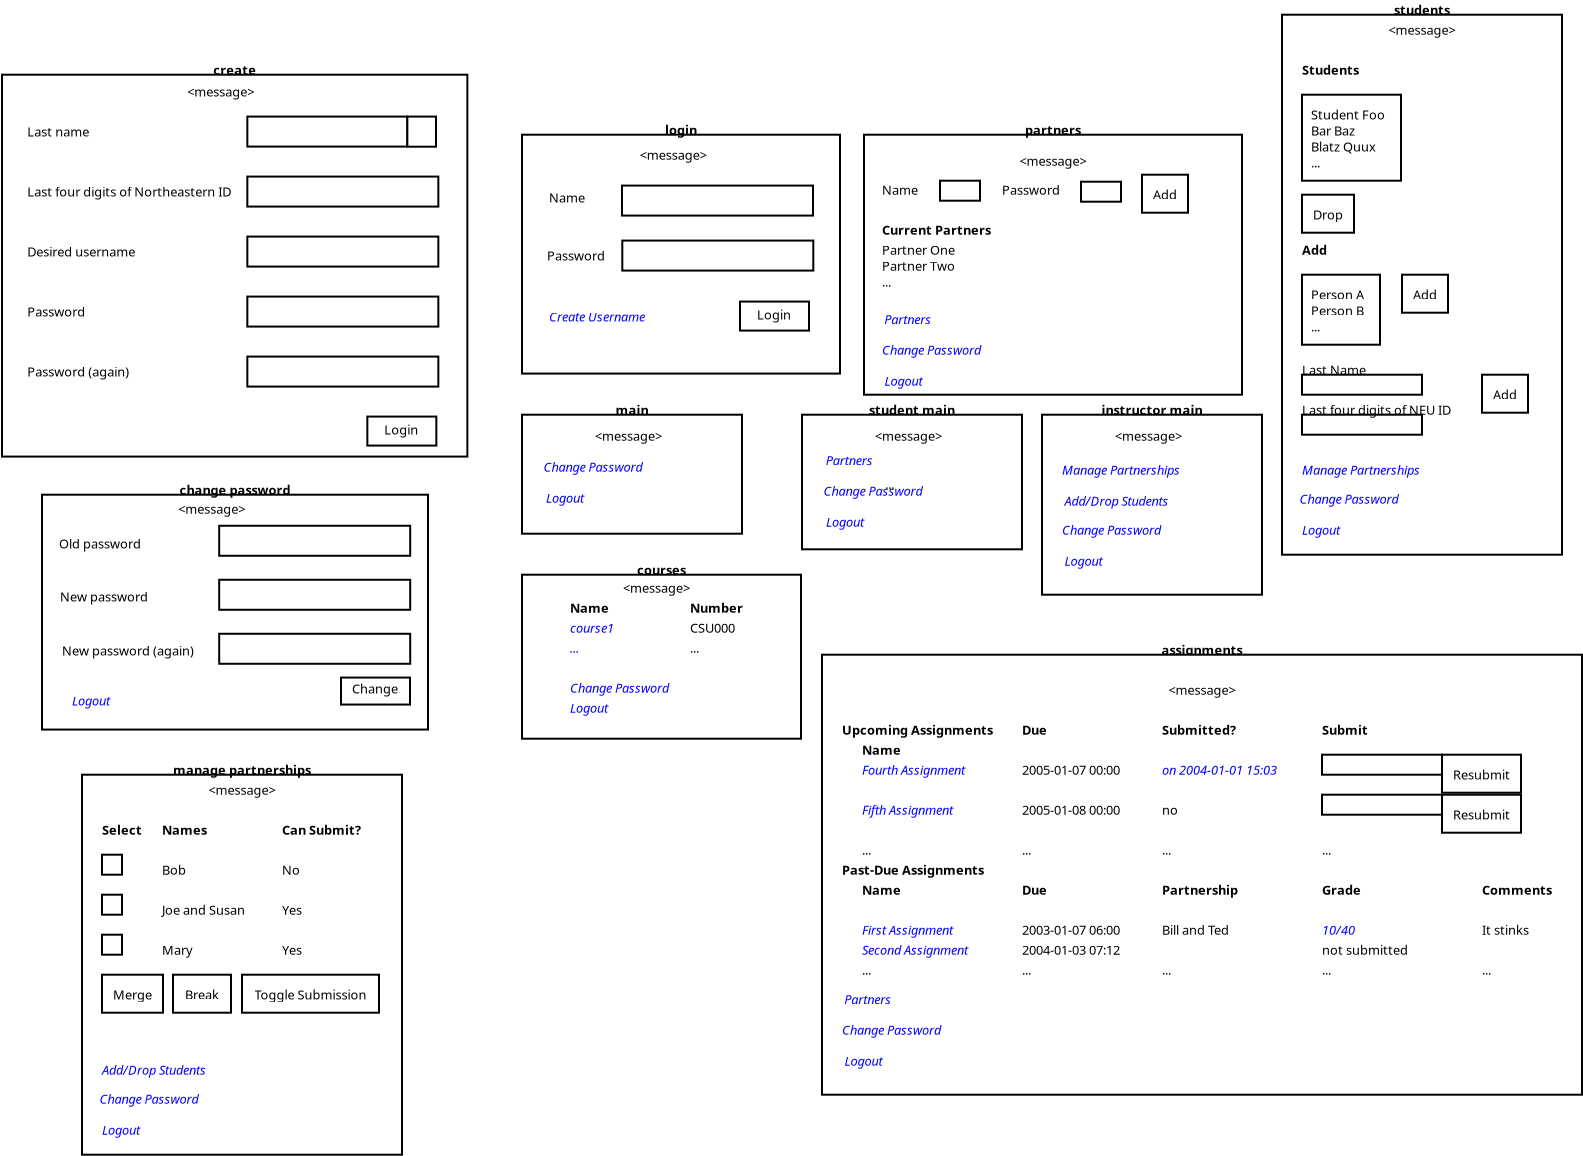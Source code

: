 <?xml version="1.0" encoding="UTF-8"?>
<dia:diagram xmlns:dia="http://www.lysator.liu.se/~alla/dia/">
  <dia:layer name="Background" visible="true">
    <dia:group>
      <dia:object type="Standard - Box" version="0" id="O0">
        <dia:attribute name="obj_pos">
          <dia:point val="-39,18"/>
        </dia:attribute>
        <dia:attribute name="obj_bb">
          <dia:rectangle val="-39.05,17.95;-19.65,29.794"/>
        </dia:attribute>
        <dia:attribute name="elem_corner">
          <dia:point val="-39,18"/>
        </dia:attribute>
        <dia:attribute name="elem_width">
          <dia:real val="19.3"/>
        </dia:attribute>
        <dia:attribute name="elem_height">
          <dia:real val="11.743"/>
        </dia:attribute>
        <dia:attribute name="show_background">
          <dia:boolean val="true"/>
        </dia:attribute>
      </dia:object>
      <dia:object type="Standard - Text" version="0" id="O1">
        <dia:attribute name="obj_pos">
          <dia:point val="-38.15,20.694"/>
        </dia:attribute>
        <dia:attribute name="obj_bb">
          <dia:rectangle val="-38.15,20.044;-33.95,21.044"/>
        </dia:attribute>
        <dia:attribute name="text">
          <dia:composite type="text">
            <dia:attribute name="string">
              <dia:string>#Old password#</dia:string>
            </dia:attribute>
            <dia:attribute name="font">
              <dia:font family="sans" style="0" name="Helvetica"/>
            </dia:attribute>
            <dia:attribute name="height">
              <dia:real val="0.8"/>
            </dia:attribute>
            <dia:attribute name="pos">
              <dia:point val="-38.15,20.694"/>
            </dia:attribute>
            <dia:attribute name="color">
              <dia:color val="#000000"/>
            </dia:attribute>
            <dia:attribute name="alignment">
              <dia:enum val="0"/>
            </dia:attribute>
          </dia:composite>
        </dia:attribute>
      </dia:object>
      <dia:object type="Standard - Text" version="0" id="O2">
        <dia:attribute name="obj_pos">
          <dia:point val="-38.1,23.343"/>
        </dia:attribute>
        <dia:attribute name="obj_bb">
          <dia:rectangle val="-38.1,22.694;-33.6,23.694"/>
        </dia:attribute>
        <dia:attribute name="text">
          <dia:composite type="text">
            <dia:attribute name="string">
              <dia:string>#New password#</dia:string>
            </dia:attribute>
            <dia:attribute name="font">
              <dia:font family="sans" style="0" name="Helvetica"/>
            </dia:attribute>
            <dia:attribute name="height">
              <dia:real val="0.8"/>
            </dia:attribute>
            <dia:attribute name="pos">
              <dia:point val="-38.1,23.343"/>
            </dia:attribute>
            <dia:attribute name="color">
              <dia:color val="#000000"/>
            </dia:attribute>
            <dia:attribute name="alignment">
              <dia:enum val="0"/>
            </dia:attribute>
          </dia:composite>
        </dia:attribute>
      </dia:object>
      <dia:object type="Standard - Text" version="0" id="O3">
        <dia:attribute name="obj_pos">
          <dia:point val="-38,26.044"/>
        </dia:attribute>
        <dia:attribute name="obj_bb">
          <dia:rectangle val="-38,25.393;-31.05,26.393"/>
        </dia:attribute>
        <dia:attribute name="text">
          <dia:composite type="text">
            <dia:attribute name="string">
              <dia:string>#New password (again)#</dia:string>
            </dia:attribute>
            <dia:attribute name="font">
              <dia:font family="sans" style="0" name="Helvetica"/>
            </dia:attribute>
            <dia:attribute name="height">
              <dia:real val="0.8"/>
            </dia:attribute>
            <dia:attribute name="pos">
              <dia:point val="-38,26.044"/>
            </dia:attribute>
            <dia:attribute name="color">
              <dia:color val="#000000"/>
            </dia:attribute>
            <dia:attribute name="alignment">
              <dia:enum val="0"/>
            </dia:attribute>
          </dia:composite>
        </dia:attribute>
      </dia:object>
      <dia:object type="Standard - Text" version="0" id="O4">
        <dia:attribute name="obj_pos">
          <dia:point val="-37.5,28.544"/>
        </dia:attribute>
        <dia:attribute name="obj_bb">
          <dia:rectangle val="-37.5,27.893;-35.4,28.893"/>
        </dia:attribute>
        <dia:attribute name="text">
          <dia:composite type="text">
            <dia:attribute name="string">
              <dia:string>#Logout#</dia:string>
            </dia:attribute>
            <dia:attribute name="font">
              <dia:font family="sans" style="8" name="Helvetica"/>
            </dia:attribute>
            <dia:attribute name="height">
              <dia:real val="0.8"/>
            </dia:attribute>
            <dia:attribute name="pos">
              <dia:point val="-37.5,28.544"/>
            </dia:attribute>
            <dia:attribute name="color">
              <dia:color val="#0000ff"/>
            </dia:attribute>
            <dia:attribute name="alignment">
              <dia:enum val="0"/>
            </dia:attribute>
          </dia:composite>
        </dia:attribute>
      </dia:object>
      <dia:object type="Standard - Box" version="0" id="O5">
        <dia:attribute name="obj_pos">
          <dia:point val="-30.14,19.553"/>
        </dia:attribute>
        <dia:attribute name="obj_bb">
          <dia:rectangle val="-30.19,19.503;-20.54,21.104"/>
        </dia:attribute>
        <dia:attribute name="elem_corner">
          <dia:point val="-30.14,19.553"/>
        </dia:attribute>
        <dia:attribute name="elem_width">
          <dia:real val="9.55"/>
        </dia:attribute>
        <dia:attribute name="elem_height">
          <dia:real val="1.5"/>
        </dia:attribute>
        <dia:attribute name="show_background">
          <dia:boolean val="true"/>
        </dia:attribute>
      </dia:object>
      <dia:object type="Standard - Box" version="0" id="O6">
        <dia:attribute name="obj_pos">
          <dia:point val="-30.14,22.253"/>
        </dia:attribute>
        <dia:attribute name="obj_bb">
          <dia:rectangle val="-30.19,22.203;-20.54,23.803"/>
        </dia:attribute>
        <dia:attribute name="elem_corner">
          <dia:point val="-30.14,22.253"/>
        </dia:attribute>
        <dia:attribute name="elem_width">
          <dia:real val="9.55"/>
        </dia:attribute>
        <dia:attribute name="elem_height">
          <dia:real val="1.5"/>
        </dia:attribute>
        <dia:attribute name="show_background">
          <dia:boolean val="true"/>
        </dia:attribute>
      </dia:object>
      <dia:object type="Standard - Box" version="0" id="O7">
        <dia:attribute name="obj_pos">
          <dia:point val="-30.14,24.953"/>
        </dia:attribute>
        <dia:attribute name="obj_bb">
          <dia:rectangle val="-30.19,24.904;-20.54,26.503"/>
        </dia:attribute>
        <dia:attribute name="elem_corner">
          <dia:point val="-30.14,24.953"/>
        </dia:attribute>
        <dia:attribute name="elem_width">
          <dia:real val="9.55"/>
        </dia:attribute>
        <dia:attribute name="elem_height">
          <dia:real val="1.5"/>
        </dia:attribute>
        <dia:attribute name="show_background">
          <dia:boolean val="true"/>
        </dia:attribute>
      </dia:object>
      <dia:object type="Standard - Box" version="0" id="O8">
        <dia:attribute name="obj_pos">
          <dia:point val="-24.05,27.143"/>
        </dia:attribute>
        <dia:attribute name="obj_bb">
          <dia:rectangle val="-24.1,27.093;-20.55,28.544"/>
        </dia:attribute>
        <dia:attribute name="elem_corner">
          <dia:point val="-24.05,27.143"/>
        </dia:attribute>
        <dia:attribute name="elem_width">
          <dia:real val="3.45"/>
        </dia:attribute>
        <dia:attribute name="elem_height">
          <dia:real val="1.35"/>
        </dia:attribute>
        <dia:attribute name="show_background">
          <dia:boolean val="true"/>
        </dia:attribute>
      </dia:object>
      <dia:object type="Standard - Text" version="0" id="O9">
        <dia:attribute name="obj_pos">
          <dia:point val="-23.5,27.944"/>
        </dia:attribute>
        <dia:attribute name="obj_bb">
          <dia:rectangle val="-23.5,27.294;-21.1,28.294"/>
        </dia:attribute>
        <dia:attribute name="text">
          <dia:composite type="text">
            <dia:attribute name="string">
              <dia:string>#Change#</dia:string>
            </dia:attribute>
            <dia:attribute name="font">
              <dia:font family="sans" style="0" name="Helvetica"/>
            </dia:attribute>
            <dia:attribute name="height">
              <dia:real val="0.8"/>
            </dia:attribute>
            <dia:attribute name="pos">
              <dia:point val="-23.5,27.944"/>
            </dia:attribute>
            <dia:attribute name="color">
              <dia:color val="#000000"/>
            </dia:attribute>
            <dia:attribute name="alignment">
              <dia:enum val="0"/>
            </dia:attribute>
          </dia:composite>
        </dia:attribute>
      </dia:object>
      <dia:object type="Standard - Text" version="0" id="O10">
        <dia:attribute name="obj_pos">
          <dia:point val="-32.193,18.95"/>
        </dia:attribute>
        <dia:attribute name="obj_bb">
          <dia:rectangle val="-32.193,18.3;-28.343,19.3"/>
        </dia:attribute>
        <dia:attribute name="text">
          <dia:composite type="text">
            <dia:attribute name="string">
              <dia:string>#&lt;message&gt;#</dia:string>
            </dia:attribute>
            <dia:attribute name="font">
              <dia:font family="sans" style="0" name="Helvetica"/>
            </dia:attribute>
            <dia:attribute name="height">
              <dia:real val="0.8"/>
            </dia:attribute>
            <dia:attribute name="pos">
              <dia:point val="-32.193,18.95"/>
            </dia:attribute>
            <dia:attribute name="color">
              <dia:color val="#000000"/>
            </dia:attribute>
            <dia:attribute name="alignment">
              <dia:enum val="0"/>
            </dia:attribute>
          </dia:composite>
        </dia:attribute>
      </dia:object>
      <dia:object type="Standard - Text" version="0" id="O11">
        <dia:attribute name="obj_pos">
          <dia:point val="-29.35,18"/>
        </dia:attribute>
        <dia:attribute name="obj_bb">
          <dia:rectangle val="-32.5,17.35;-26.2,18.35"/>
        </dia:attribute>
        <dia:attribute name="text">
          <dia:composite type="text">
            <dia:attribute name="string">
              <dia:string>#change password#</dia:string>
            </dia:attribute>
            <dia:attribute name="font">
              <dia:font family="sans" style="80" name="Helvetica"/>
            </dia:attribute>
            <dia:attribute name="height">
              <dia:real val="0.8"/>
            </dia:attribute>
            <dia:attribute name="pos">
              <dia:point val="-29.35,18"/>
            </dia:attribute>
            <dia:attribute name="color">
              <dia:color val="#000000"/>
            </dia:attribute>
            <dia:attribute name="alignment">
              <dia:enum val="1"/>
            </dia:attribute>
          </dia:composite>
        </dia:attribute>
        <dia:connections>
          <dia:connection handle="0" to="O0" connection="1"/>
        </dia:connections>
      </dia:object>
    </dia:group>
    <dia:group>
      <dia:object type="Standard - Box" version="0" id="O12">
        <dia:attribute name="obj_pos">
          <dia:point val="-15,14"/>
        </dia:attribute>
        <dia:attribute name="obj_bb">
          <dia:rectangle val="-15.05,13.95;-3.95,20"/>
        </dia:attribute>
        <dia:attribute name="elem_corner">
          <dia:point val="-15,14"/>
        </dia:attribute>
        <dia:attribute name="elem_width">
          <dia:real val="11"/>
        </dia:attribute>
        <dia:attribute name="elem_height">
          <dia:real val="5.95"/>
        </dia:attribute>
        <dia:attribute name="show_background">
          <dia:boolean val="true"/>
        </dia:attribute>
      </dia:object>
      <dia:object type="Standard - Text" version="0" id="O13">
        <dia:attribute name="obj_pos">
          <dia:point val="-11.35,15.3"/>
        </dia:attribute>
        <dia:attribute name="obj_bb">
          <dia:rectangle val="-11.35,14.65;-7.5,15.65"/>
        </dia:attribute>
        <dia:attribute name="text">
          <dia:composite type="text">
            <dia:attribute name="string">
              <dia:string>#&lt;message&gt;#</dia:string>
            </dia:attribute>
            <dia:attribute name="font">
              <dia:font family="sans" style="0" name="Helvetica"/>
            </dia:attribute>
            <dia:attribute name="height">
              <dia:real val="0.8"/>
            </dia:attribute>
            <dia:attribute name="pos">
              <dia:point val="-11.35,15.3"/>
            </dia:attribute>
            <dia:attribute name="color">
              <dia:color val="#000000"/>
            </dia:attribute>
            <dia:attribute name="alignment">
              <dia:enum val="0"/>
            </dia:attribute>
          </dia:composite>
        </dia:attribute>
      </dia:object>
      <dia:object type="Standard - Text" version="0" id="O14">
        <dia:attribute name="obj_pos">
          <dia:point val="-13.8,18.4"/>
        </dia:attribute>
        <dia:attribute name="obj_bb">
          <dia:rectangle val="-13.8,17.75;-11.7,18.75"/>
        </dia:attribute>
        <dia:attribute name="text">
          <dia:composite type="text">
            <dia:attribute name="string">
              <dia:string>#Logout#</dia:string>
            </dia:attribute>
            <dia:attribute name="font">
              <dia:font family="sans" style="8" name="Helvetica"/>
            </dia:attribute>
            <dia:attribute name="height">
              <dia:real val="0.8"/>
            </dia:attribute>
            <dia:attribute name="pos">
              <dia:point val="-13.8,18.4"/>
            </dia:attribute>
            <dia:attribute name="color">
              <dia:color val="#0000ff"/>
            </dia:attribute>
            <dia:attribute name="alignment">
              <dia:enum val="0"/>
            </dia:attribute>
          </dia:composite>
        </dia:attribute>
      </dia:object>
      <dia:object type="Standard - Text" version="0" id="O15">
        <dia:attribute name="obj_pos">
          <dia:point val="-13.924,16.85"/>
        </dia:attribute>
        <dia:attribute name="obj_bb">
          <dia:rectangle val="-13.924,16.2;-8.724,17.2"/>
        </dia:attribute>
        <dia:attribute name="text">
          <dia:composite type="text">
            <dia:attribute name="string">
              <dia:string>#Change Password#</dia:string>
            </dia:attribute>
            <dia:attribute name="font">
              <dia:font family="sans" style="8" name="Helvetica"/>
            </dia:attribute>
            <dia:attribute name="height">
              <dia:real val="0.8"/>
            </dia:attribute>
            <dia:attribute name="pos">
              <dia:point val="-13.924,16.85"/>
            </dia:attribute>
            <dia:attribute name="color">
              <dia:color val="#0000ff"/>
            </dia:attribute>
            <dia:attribute name="alignment">
              <dia:enum val="0"/>
            </dia:attribute>
          </dia:composite>
        </dia:attribute>
      </dia:object>
      <dia:object type="Standard - Text" version="0" id="O16">
        <dia:attribute name="obj_pos">
          <dia:point val="-9.5,14"/>
        </dia:attribute>
        <dia:attribute name="obj_bb">
          <dia:rectangle val="-10.35,13.35;-8.65,14.35"/>
        </dia:attribute>
        <dia:attribute name="text">
          <dia:composite type="text">
            <dia:attribute name="string">
              <dia:string>#main#</dia:string>
            </dia:attribute>
            <dia:attribute name="font">
              <dia:font family="sans" style="80" name="Helvetica"/>
            </dia:attribute>
            <dia:attribute name="height">
              <dia:real val="0.8"/>
            </dia:attribute>
            <dia:attribute name="pos">
              <dia:point val="-9.5,14"/>
            </dia:attribute>
            <dia:attribute name="color">
              <dia:color val="#000000"/>
            </dia:attribute>
            <dia:attribute name="alignment">
              <dia:enum val="1"/>
            </dia:attribute>
          </dia:composite>
        </dia:attribute>
        <dia:connections>
          <dia:connection handle="0" to="O12" connection="1"/>
        </dia:connections>
      </dia:object>
    </dia:group>
    <dia:group>
      <dia:object type="Standard - Box" version="0" id="O17">
        <dia:attribute name="obj_pos">
          <dia:point val="-15,0"/>
        </dia:attribute>
        <dia:attribute name="obj_bb">
          <dia:rectangle val="-15.05,-0.05;0.95,11.994"/>
        </dia:attribute>
        <dia:attribute name="elem_corner">
          <dia:point val="-15,0"/>
        </dia:attribute>
        <dia:attribute name="elem_width">
          <dia:real val="15.9"/>
        </dia:attribute>
        <dia:attribute name="elem_height">
          <dia:real val="11.944"/>
        </dia:attribute>
        <dia:attribute name="show_background">
          <dia:boolean val="true"/>
        </dia:attribute>
      </dia:object>
      <dia:object type="Standard - Text" version="0" id="O18">
        <dia:attribute name="obj_pos">
          <dia:point val="-13.65,3.394"/>
        </dia:attribute>
        <dia:attribute name="obj_bb">
          <dia:rectangle val="-13.65,2.744;-11.85,3.744"/>
        </dia:attribute>
        <dia:attribute name="text">
          <dia:composite type="text">
            <dia:attribute name="string">
              <dia:string>#Name#</dia:string>
            </dia:attribute>
            <dia:attribute name="font">
              <dia:font family="sans" style="0" name="Helvetica"/>
            </dia:attribute>
            <dia:attribute name="height">
              <dia:real val="0.8"/>
            </dia:attribute>
            <dia:attribute name="pos">
              <dia:point val="-13.65,3.394"/>
            </dia:attribute>
            <dia:attribute name="color">
              <dia:color val="#000000"/>
            </dia:attribute>
            <dia:attribute name="alignment">
              <dia:enum val="0"/>
            </dia:attribute>
          </dia:composite>
        </dia:attribute>
      </dia:object>
      <dia:object type="Standard - Box" version="0" id="O19">
        <dia:attribute name="obj_pos">
          <dia:point val="-10,2.544"/>
        </dia:attribute>
        <dia:attribute name="obj_bb">
          <dia:rectangle val="-10.05,2.494;-0.4,4.094"/>
        </dia:attribute>
        <dia:attribute name="elem_corner">
          <dia:point val="-10,2.544"/>
        </dia:attribute>
        <dia:attribute name="elem_width">
          <dia:real val="9.55"/>
        </dia:attribute>
        <dia:attribute name="elem_height">
          <dia:real val="1.5"/>
        </dia:attribute>
        <dia:attribute name="show_background">
          <dia:boolean val="true"/>
        </dia:attribute>
      </dia:object>
      <dia:object type="Standard - Text" version="0" id="O20">
        <dia:attribute name="obj_pos">
          <dia:point val="-13.75,6.294"/>
        </dia:attribute>
        <dia:attribute name="obj_bb">
          <dia:rectangle val="-13.75,5.644;-10.8,6.644"/>
        </dia:attribute>
        <dia:attribute name="text">
          <dia:composite type="text">
            <dia:attribute name="string">
              <dia:string>#Password#</dia:string>
            </dia:attribute>
            <dia:attribute name="font">
              <dia:font family="sans" style="0" name="Helvetica"/>
            </dia:attribute>
            <dia:attribute name="height">
              <dia:real val="0.8"/>
            </dia:attribute>
            <dia:attribute name="pos">
              <dia:point val="-13.75,6.294"/>
            </dia:attribute>
            <dia:attribute name="color">
              <dia:color val="#000000"/>
            </dia:attribute>
            <dia:attribute name="alignment">
              <dia:enum val="0"/>
            </dia:attribute>
          </dia:composite>
        </dia:attribute>
      </dia:object>
      <dia:object type="Standard - Box" version="0" id="O21">
        <dia:attribute name="obj_pos">
          <dia:point val="-9.985,5.294"/>
        </dia:attribute>
        <dia:attribute name="obj_bb">
          <dia:rectangle val="-10.035,5.244;-0.385,6.844"/>
        </dia:attribute>
        <dia:attribute name="elem_corner">
          <dia:point val="-9.985,5.294"/>
        </dia:attribute>
        <dia:attribute name="elem_width">
          <dia:real val="9.55"/>
        </dia:attribute>
        <dia:attribute name="elem_height">
          <dia:real val="1.5"/>
        </dia:attribute>
        <dia:attribute name="show_background">
          <dia:boolean val="true"/>
        </dia:attribute>
      </dia:object>
      <dia:object type="Standard - Box" version="0" id="O22">
        <dia:attribute name="obj_pos">
          <dia:point val="-4.1,8.344"/>
        </dia:attribute>
        <dia:attribute name="obj_bb">
          <dia:rectangle val="-4.15,8.294;-0.6,9.844"/>
        </dia:attribute>
        <dia:attribute name="elem_corner">
          <dia:point val="-4.1,8.344"/>
        </dia:attribute>
        <dia:attribute name="elem_width">
          <dia:real val="3.45"/>
        </dia:attribute>
        <dia:attribute name="elem_height">
          <dia:real val="1.45"/>
        </dia:attribute>
        <dia:attribute name="show_background">
          <dia:boolean val="true"/>
        </dia:attribute>
      </dia:object>
      <dia:object type="Standard - Text" version="0" id="O23">
        <dia:attribute name="obj_pos">
          <dia:point val="-3.25,9.244"/>
        </dia:attribute>
        <dia:attribute name="obj_bb">
          <dia:rectangle val="-3.25,8.594;-1.6,9.594"/>
        </dia:attribute>
        <dia:attribute name="text">
          <dia:composite type="text">
            <dia:attribute name="string">
              <dia:string>#Login#</dia:string>
            </dia:attribute>
            <dia:attribute name="font">
              <dia:font family="sans" style="0" name="Helvetica"/>
            </dia:attribute>
            <dia:attribute name="height">
              <dia:real val="0.8"/>
            </dia:attribute>
            <dia:attribute name="pos">
              <dia:point val="-3.25,9.244"/>
            </dia:attribute>
            <dia:attribute name="color">
              <dia:color val="#000000"/>
            </dia:attribute>
            <dia:attribute name="alignment">
              <dia:enum val="0"/>
            </dia:attribute>
          </dia:composite>
        </dia:attribute>
      </dia:object>
      <dia:object type="Standard - Text" version="0" id="O24">
        <dia:attribute name="obj_pos">
          <dia:point val="-9.118,1.25"/>
        </dia:attribute>
        <dia:attribute name="obj_bb">
          <dia:rectangle val="-9.118,0.6;-5.268,1.6"/>
        </dia:attribute>
        <dia:attribute name="text">
          <dia:composite type="text">
            <dia:attribute name="string">
              <dia:string>#&lt;message&gt;#</dia:string>
            </dia:attribute>
            <dia:attribute name="font">
              <dia:font family="sans" style="0" name="Helvetica"/>
            </dia:attribute>
            <dia:attribute name="height">
              <dia:real val="0.8"/>
            </dia:attribute>
            <dia:attribute name="pos">
              <dia:point val="-9.118,1.25"/>
            </dia:attribute>
            <dia:attribute name="color">
              <dia:color val="#000000"/>
            </dia:attribute>
            <dia:attribute name="alignment">
              <dia:enum val="0"/>
            </dia:attribute>
          </dia:composite>
        </dia:attribute>
      </dia:object>
      <dia:object type="Standard - Text" version="0" id="O25">
        <dia:attribute name="obj_pos">
          <dia:point val="-13.65,9.344"/>
        </dia:attribute>
        <dia:attribute name="obj_bb">
          <dia:rectangle val="-13.65,8.694;-8.55,9.694"/>
        </dia:attribute>
        <dia:attribute name="text">
          <dia:composite type="text">
            <dia:attribute name="string">
              <dia:string>#Create Username#</dia:string>
            </dia:attribute>
            <dia:attribute name="font">
              <dia:font family="sans" style="8" name="Helvetica"/>
            </dia:attribute>
            <dia:attribute name="height">
              <dia:real val="0.8"/>
            </dia:attribute>
            <dia:attribute name="pos">
              <dia:point val="-13.65,9.344"/>
            </dia:attribute>
            <dia:attribute name="color">
              <dia:color val="#0000ff"/>
            </dia:attribute>
            <dia:attribute name="alignment">
              <dia:enum val="0"/>
            </dia:attribute>
          </dia:composite>
        </dia:attribute>
      </dia:object>
      <dia:object type="Standard - Text" version="0" id="O26">
        <dia:attribute name="obj_pos">
          <dia:point val="-7.05,0"/>
        </dia:attribute>
        <dia:attribute name="obj_bb">
          <dia:rectangle val="-7.925,-0.65;-6.175,0.35"/>
        </dia:attribute>
        <dia:attribute name="text">
          <dia:composite type="text">
            <dia:attribute name="string">
              <dia:string>#login#</dia:string>
            </dia:attribute>
            <dia:attribute name="font">
              <dia:font family="sans" style="80" name="Helvetica"/>
            </dia:attribute>
            <dia:attribute name="height">
              <dia:real val="0.8"/>
            </dia:attribute>
            <dia:attribute name="pos">
              <dia:point val="-7.05,0"/>
            </dia:attribute>
            <dia:attribute name="color">
              <dia:color val="#000000"/>
            </dia:attribute>
            <dia:attribute name="alignment">
              <dia:enum val="1"/>
            </dia:attribute>
          </dia:composite>
        </dia:attribute>
        <dia:connections>
          <dia:connection handle="0" to="O17" connection="1"/>
        </dia:connections>
      </dia:object>
    </dia:group>
    <dia:group>
      <dia:object type="Standard - Box" version="0" id="O27">
        <dia:attribute name="obj_pos">
          <dia:point val="-41,-3"/>
        </dia:attribute>
        <dia:attribute name="obj_bb">
          <dia:rectangle val="-41.05,-3.05;-17.683,16.144"/>
        </dia:attribute>
        <dia:attribute name="elem_corner">
          <dia:point val="-41,-3"/>
        </dia:attribute>
        <dia:attribute name="elem_width">
          <dia:real val="23.268"/>
        </dia:attribute>
        <dia:attribute name="elem_height">
          <dia:real val="19.094"/>
        </dia:attribute>
        <dia:attribute name="show_background">
          <dia:boolean val="true"/>
        </dia:attribute>
      </dia:object>
      <dia:object type="Standard - Text" version="0" id="O28">
        <dia:attribute name="obj_pos">
          <dia:point val="-31.733,-1.906"/>
        </dia:attribute>
        <dia:attribute name="obj_bb">
          <dia:rectangle val="-31.733,-2.556;-27.883,-1.556"/>
        </dia:attribute>
        <dia:attribute name="text">
          <dia:composite type="text">
            <dia:attribute name="string">
              <dia:string>#&lt;message&gt;#</dia:string>
            </dia:attribute>
            <dia:attribute name="font">
              <dia:font family="sans" style="0" name="Helvetica"/>
            </dia:attribute>
            <dia:attribute name="height">
              <dia:real val="0.8"/>
            </dia:attribute>
            <dia:attribute name="pos">
              <dia:point val="-31.733,-1.906"/>
            </dia:attribute>
            <dia:attribute name="color">
              <dia:color val="#000000"/>
            </dia:attribute>
            <dia:attribute name="alignment">
              <dia:enum val="0"/>
            </dia:attribute>
          </dia:composite>
        </dia:attribute>
      </dia:object>
      <dia:object type="Standard - Box" version="0" id="O29">
        <dia:attribute name="obj_pos">
          <dia:point val="-28.733,-0.906"/>
        </dia:attribute>
        <dia:attribute name="obj_bb">
          <dia:rectangle val="-28.782,-0.956;-20.683,0.644"/>
        </dia:attribute>
        <dia:attribute name="elem_corner">
          <dia:point val="-28.733,-0.906"/>
        </dia:attribute>
        <dia:attribute name="elem_width">
          <dia:real val="8"/>
        </dia:attribute>
        <dia:attribute name="elem_height">
          <dia:real val="1.5"/>
        </dia:attribute>
        <dia:attribute name="show_background">
          <dia:boolean val="true"/>
        </dia:attribute>
      </dia:object>
      <dia:object type="Standard - Box" version="0" id="O30">
        <dia:attribute name="obj_pos">
          <dia:point val="-28.733,2.094"/>
        </dia:attribute>
        <dia:attribute name="obj_bb">
          <dia:rectangle val="-28.782,2.044;-19.133,3.644"/>
        </dia:attribute>
        <dia:attribute name="elem_corner">
          <dia:point val="-28.733,2.094"/>
        </dia:attribute>
        <dia:attribute name="elem_width">
          <dia:real val="9.55"/>
        </dia:attribute>
        <dia:attribute name="elem_height">
          <dia:real val="1.5"/>
        </dia:attribute>
        <dia:attribute name="show_background">
          <dia:boolean val="true"/>
        </dia:attribute>
      </dia:object>
      <dia:object type="Standard - Box" version="0" id="O31">
        <dia:attribute name="obj_pos">
          <dia:point val="-28.733,5.094"/>
        </dia:attribute>
        <dia:attribute name="obj_bb">
          <dia:rectangle val="-28.782,5.044;-19.133,6.644"/>
        </dia:attribute>
        <dia:attribute name="elem_corner">
          <dia:point val="-28.733,5.094"/>
        </dia:attribute>
        <dia:attribute name="elem_width">
          <dia:real val="9.55"/>
        </dia:attribute>
        <dia:attribute name="elem_height">
          <dia:real val="1.5"/>
        </dia:attribute>
        <dia:attribute name="show_background">
          <dia:boolean val="true"/>
        </dia:attribute>
      </dia:object>
      <dia:object type="Standard - Box" version="0" id="O32">
        <dia:attribute name="obj_pos">
          <dia:point val="-28.733,8.094"/>
        </dia:attribute>
        <dia:attribute name="obj_bb">
          <dia:rectangle val="-28.782,8.044;-19.133,9.644"/>
        </dia:attribute>
        <dia:attribute name="elem_corner">
          <dia:point val="-28.733,8.094"/>
        </dia:attribute>
        <dia:attribute name="elem_width">
          <dia:real val="9.55"/>
        </dia:attribute>
        <dia:attribute name="elem_height">
          <dia:real val="1.5"/>
        </dia:attribute>
        <dia:attribute name="show_background">
          <dia:boolean val="true"/>
        </dia:attribute>
      </dia:object>
      <dia:object type="Standard - Box" version="0" id="O33">
        <dia:attribute name="obj_pos">
          <dia:point val="-28.733,11.094"/>
        </dia:attribute>
        <dia:attribute name="obj_bb">
          <dia:rectangle val="-28.782,11.044;-19.133,12.644"/>
        </dia:attribute>
        <dia:attribute name="elem_corner">
          <dia:point val="-28.733,11.094"/>
        </dia:attribute>
        <dia:attribute name="elem_width">
          <dia:real val="9.55"/>
        </dia:attribute>
        <dia:attribute name="elem_height">
          <dia:real val="1.5"/>
        </dia:attribute>
        <dia:attribute name="show_background">
          <dia:boolean val="true"/>
        </dia:attribute>
      </dia:object>
      <dia:object type="Standard - Text" version="0" id="O34">
        <dia:attribute name="obj_pos">
          <dia:point val="-39.733,0.094"/>
        </dia:attribute>
        <dia:attribute name="obj_bb">
          <dia:rectangle val="-39.733,-0.556;-36.483,0.444"/>
        </dia:attribute>
        <dia:attribute name="text">
          <dia:composite type="text">
            <dia:attribute name="string">
              <dia:string>#Last name#</dia:string>
            </dia:attribute>
            <dia:attribute name="font">
              <dia:font family="sans" style="0" name="Helvetica"/>
            </dia:attribute>
            <dia:attribute name="height">
              <dia:real val="0.8"/>
            </dia:attribute>
            <dia:attribute name="pos">
              <dia:point val="-39.733,0.094"/>
            </dia:attribute>
            <dia:attribute name="color">
              <dia:color val="#000000"/>
            </dia:attribute>
            <dia:attribute name="alignment">
              <dia:enum val="0"/>
            </dia:attribute>
          </dia:composite>
        </dia:attribute>
      </dia:object>
      <dia:object type="Standard - Text" version="0" id="O35">
        <dia:attribute name="obj_pos">
          <dia:point val="-39.733,3.094"/>
        </dia:attribute>
        <dia:attribute name="obj_bb">
          <dia:rectangle val="-39.733,2.444;-29.082,3.444"/>
        </dia:attribute>
        <dia:attribute name="text">
          <dia:composite type="text">
            <dia:attribute name="string">
              <dia:string>#Last four digits of Northeastern ID#</dia:string>
            </dia:attribute>
            <dia:attribute name="font">
              <dia:font family="sans" style="0" name="Helvetica"/>
            </dia:attribute>
            <dia:attribute name="height">
              <dia:real val="0.8"/>
            </dia:attribute>
            <dia:attribute name="pos">
              <dia:point val="-39.733,3.094"/>
            </dia:attribute>
            <dia:attribute name="color">
              <dia:color val="#000000"/>
            </dia:attribute>
            <dia:attribute name="alignment">
              <dia:enum val="0"/>
            </dia:attribute>
          </dia:composite>
        </dia:attribute>
      </dia:object>
      <dia:object type="Standard - Text" version="0" id="O36">
        <dia:attribute name="obj_pos">
          <dia:point val="-39.733,6.094"/>
        </dia:attribute>
        <dia:attribute name="obj_bb">
          <dia:rectangle val="-39.733,5.444;-33.983,6.444"/>
        </dia:attribute>
        <dia:attribute name="text">
          <dia:composite type="text">
            <dia:attribute name="string">
              <dia:string>#Desired username#</dia:string>
            </dia:attribute>
            <dia:attribute name="font">
              <dia:font family="sans" style="0" name="Helvetica"/>
            </dia:attribute>
            <dia:attribute name="height">
              <dia:real val="0.8"/>
            </dia:attribute>
            <dia:attribute name="pos">
              <dia:point val="-39.733,6.094"/>
            </dia:attribute>
            <dia:attribute name="color">
              <dia:color val="#000000"/>
            </dia:attribute>
            <dia:attribute name="alignment">
              <dia:enum val="0"/>
            </dia:attribute>
          </dia:composite>
        </dia:attribute>
      </dia:object>
      <dia:object type="Standard - Text" version="0" id="O37">
        <dia:attribute name="obj_pos">
          <dia:point val="-39.733,9.094"/>
        </dia:attribute>
        <dia:attribute name="obj_bb">
          <dia:rectangle val="-39.733,8.444;-36.782,9.444"/>
        </dia:attribute>
        <dia:attribute name="text">
          <dia:composite type="text">
            <dia:attribute name="string">
              <dia:string>#Password#</dia:string>
            </dia:attribute>
            <dia:attribute name="font">
              <dia:font family="sans" style="0" name="Helvetica"/>
            </dia:attribute>
            <dia:attribute name="height">
              <dia:real val="0.8"/>
            </dia:attribute>
            <dia:attribute name="pos">
              <dia:point val="-39.733,9.094"/>
            </dia:attribute>
            <dia:attribute name="color">
              <dia:color val="#000000"/>
            </dia:attribute>
            <dia:attribute name="alignment">
              <dia:enum val="0"/>
            </dia:attribute>
          </dia:composite>
        </dia:attribute>
      </dia:object>
      <dia:object type="Standard - Text" version="0" id="O38">
        <dia:attribute name="obj_pos">
          <dia:point val="-39.733,12.094"/>
        </dia:attribute>
        <dia:attribute name="obj_bb">
          <dia:rectangle val="-39.733,11.444;-34.333,12.444"/>
        </dia:attribute>
        <dia:attribute name="text">
          <dia:composite type="text">
            <dia:attribute name="string">
              <dia:string>#Password (again)#</dia:string>
            </dia:attribute>
            <dia:attribute name="font">
              <dia:font family="sans" style="0" name="Helvetica"/>
            </dia:attribute>
            <dia:attribute name="height">
              <dia:real val="0.8"/>
            </dia:attribute>
            <dia:attribute name="pos">
              <dia:point val="-39.733,12.094"/>
            </dia:attribute>
            <dia:attribute name="color">
              <dia:color val="#000000"/>
            </dia:attribute>
            <dia:attribute name="alignment">
              <dia:enum val="0"/>
            </dia:attribute>
          </dia:composite>
        </dia:attribute>
      </dia:object>
      <dia:object type="Standard - Box" version="0" id="O39">
        <dia:attribute name="obj_pos">
          <dia:point val="-20.733,-0.906"/>
        </dia:attribute>
        <dia:attribute name="obj_bb">
          <dia:rectangle val="-20.782,-0.956;-19.25,0.65"/>
        </dia:attribute>
        <dia:attribute name="elem_corner">
          <dia:point val="-20.733,-0.906"/>
        </dia:attribute>
        <dia:attribute name="elem_width">
          <dia:real val="1.433"/>
        </dia:attribute>
        <dia:attribute name="elem_height">
          <dia:real val="1.506"/>
        </dia:attribute>
        <dia:attribute name="show_background">
          <dia:boolean val="true"/>
        </dia:attribute>
      </dia:object>
      <dia:group>
        <dia:object type="Standard - Box" version="0" id="O40">
          <dia:attribute name="obj_pos">
            <dia:point val="-22.733,14.094"/>
          </dia:attribute>
          <dia:attribute name="obj_bb">
            <dia:rectangle val="-22.782,14.044;-19.233,15.594"/>
          </dia:attribute>
          <dia:attribute name="elem_corner">
            <dia:point val="-22.733,14.094"/>
          </dia:attribute>
          <dia:attribute name="elem_width">
            <dia:real val="3.45"/>
          </dia:attribute>
          <dia:attribute name="elem_height">
            <dia:real val="1.45"/>
          </dia:attribute>
          <dia:attribute name="show_background">
            <dia:boolean val="true"/>
          </dia:attribute>
        </dia:object>
        <dia:object type="Standard - Text" version="0" id="O41">
          <dia:attribute name="obj_pos">
            <dia:point val="-21.883,14.994"/>
          </dia:attribute>
          <dia:attribute name="obj_bb">
            <dia:rectangle val="-21.883,14.344;-20.233,15.344"/>
          </dia:attribute>
          <dia:attribute name="text">
            <dia:composite type="text">
              <dia:attribute name="string">
                <dia:string>#Login#</dia:string>
              </dia:attribute>
              <dia:attribute name="font">
                <dia:font family="sans" style="0" name="Helvetica"/>
              </dia:attribute>
              <dia:attribute name="height">
                <dia:real val="0.8"/>
              </dia:attribute>
              <dia:attribute name="pos">
                <dia:point val="-21.883,14.994"/>
              </dia:attribute>
              <dia:attribute name="color">
                <dia:color val="#000000"/>
              </dia:attribute>
              <dia:attribute name="alignment">
                <dia:enum val="0"/>
              </dia:attribute>
            </dia:composite>
          </dia:attribute>
        </dia:object>
      </dia:group>
      <dia:object type="Standard - Text" version="0" id="O42">
        <dia:attribute name="obj_pos">
          <dia:point val="-29.366,-3"/>
        </dia:attribute>
        <dia:attribute name="obj_bb">
          <dia:rectangle val="-30.516,-3.65;-28.216,-2.65"/>
        </dia:attribute>
        <dia:attribute name="text">
          <dia:composite type="text">
            <dia:attribute name="string">
              <dia:string>#create#</dia:string>
            </dia:attribute>
            <dia:attribute name="font">
              <dia:font family="sans" style="80" name="Helvetica"/>
            </dia:attribute>
            <dia:attribute name="height">
              <dia:real val="0.8"/>
            </dia:attribute>
            <dia:attribute name="pos">
              <dia:point val="-29.366,-3"/>
            </dia:attribute>
            <dia:attribute name="color">
              <dia:color val="#000000"/>
            </dia:attribute>
            <dia:attribute name="alignment">
              <dia:enum val="1"/>
            </dia:attribute>
          </dia:composite>
        </dia:attribute>
        <dia:connections>
          <dia:connection handle="0" to="O27" connection="1"/>
        </dia:connections>
      </dia:object>
    </dia:group>
    <dia:group>
      <dia:object type="Standard - Box" version="0" id="O43">
        <dia:attribute name="obj_pos">
          <dia:point val="-15,22"/>
        </dia:attribute>
        <dia:attribute name="obj_bb">
          <dia:rectangle val="-15.05,21.95;-1,30.25"/>
        </dia:attribute>
        <dia:attribute name="elem_corner">
          <dia:point val="-15,22"/>
        </dia:attribute>
        <dia:attribute name="elem_width">
          <dia:real val="13.95"/>
        </dia:attribute>
        <dia:attribute name="elem_height">
          <dia:real val="8.2"/>
        </dia:attribute>
        <dia:attribute name="show_background">
          <dia:boolean val="true"/>
        </dia:attribute>
      </dia:object>
      <dia:object type="Standard - Text" version="0" id="O44">
        <dia:attribute name="obj_pos">
          <dia:point val="-8.025,22"/>
        </dia:attribute>
        <dia:attribute name="obj_bb">
          <dia:rectangle val="-9.425,21.35;-6.625,22.35"/>
        </dia:attribute>
        <dia:attribute name="text">
          <dia:composite type="text">
            <dia:attribute name="string">
              <dia:string>#courses#</dia:string>
            </dia:attribute>
            <dia:attribute name="font">
              <dia:font family="sans" style="80" name="Helvetica"/>
            </dia:attribute>
            <dia:attribute name="height">
              <dia:real val="0.8"/>
            </dia:attribute>
            <dia:attribute name="pos">
              <dia:point val="-8.025,22"/>
            </dia:attribute>
            <dia:attribute name="color">
              <dia:color val="#000000"/>
            </dia:attribute>
            <dia:attribute name="alignment">
              <dia:enum val="1"/>
            </dia:attribute>
          </dia:composite>
        </dia:attribute>
        <dia:connections>
          <dia:connection handle="0" to="O43" connection="1"/>
        </dia:connections>
      </dia:object>
      <dia:object type="Standard - Text" version="0" id="O45">
        <dia:attribute name="obj_pos">
          <dia:point val="-9.95,22.9"/>
        </dia:attribute>
        <dia:attribute name="obj_bb">
          <dia:rectangle val="-9.95,22.25;-6.1,23.25"/>
        </dia:attribute>
        <dia:attribute name="text">
          <dia:composite type="text">
            <dia:attribute name="string">
              <dia:string>#&lt;message&gt;#</dia:string>
            </dia:attribute>
            <dia:attribute name="font">
              <dia:font family="sans" style="0" name="Helvetica"/>
            </dia:attribute>
            <dia:attribute name="height">
              <dia:real val="0.8"/>
            </dia:attribute>
            <dia:attribute name="pos">
              <dia:point val="-9.95,22.9"/>
            </dia:attribute>
            <dia:attribute name="color">
              <dia:color val="#000000"/>
            </dia:attribute>
            <dia:attribute name="alignment">
              <dia:enum val="0"/>
            </dia:attribute>
          </dia:composite>
        </dia:attribute>
      </dia:object>
      <dia:object type="Standard - Text" version="0" id="O46">
        <dia:attribute name="obj_pos">
          <dia:point val="-12.6,23.9"/>
        </dia:attribute>
        <dia:attribute name="obj_bb">
          <dia:rectangle val="-12.6,23.25;-10.6,24.25"/>
        </dia:attribute>
        <dia:attribute name="text">
          <dia:composite type="text">
            <dia:attribute name="string">
              <dia:string>#Name#</dia:string>
            </dia:attribute>
            <dia:attribute name="font">
              <dia:font family="sans" style="80" name="Helvetica"/>
            </dia:attribute>
            <dia:attribute name="height">
              <dia:real val="0.8"/>
            </dia:attribute>
            <dia:attribute name="pos">
              <dia:point val="-12.6,23.9"/>
            </dia:attribute>
            <dia:attribute name="color">
              <dia:color val="#000000"/>
            </dia:attribute>
            <dia:attribute name="alignment">
              <dia:enum val="0"/>
            </dia:attribute>
          </dia:composite>
        </dia:attribute>
      </dia:object>
      <dia:object type="Standard - Text" version="0" id="O47">
        <dia:attribute name="obj_pos">
          <dia:point val="-6.6,23.9"/>
        </dia:attribute>
        <dia:attribute name="obj_bb">
          <dia:rectangle val="-6.6,23.25;-3.85,24.25"/>
        </dia:attribute>
        <dia:attribute name="text">
          <dia:composite type="text">
            <dia:attribute name="string">
              <dia:string>#Number#</dia:string>
            </dia:attribute>
            <dia:attribute name="font">
              <dia:font family="sans" style="80" name="Helvetica"/>
            </dia:attribute>
            <dia:attribute name="height">
              <dia:real val="0.8"/>
            </dia:attribute>
            <dia:attribute name="pos">
              <dia:point val="-6.6,23.9"/>
            </dia:attribute>
            <dia:attribute name="color">
              <dia:color val="#000000"/>
            </dia:attribute>
            <dia:attribute name="alignment">
              <dia:enum val="0"/>
            </dia:attribute>
          </dia:composite>
        </dia:attribute>
      </dia:object>
      <dia:object type="Standard - Text" version="0" id="O48">
        <dia:attribute name="obj_pos">
          <dia:point val="-12.6,24.9"/>
        </dia:attribute>
        <dia:attribute name="obj_bb">
          <dia:rectangle val="-12.6,24.25;-10.2,25.25"/>
        </dia:attribute>
        <dia:attribute name="text">
          <dia:composite type="text">
            <dia:attribute name="string">
              <dia:string>#course1#</dia:string>
            </dia:attribute>
            <dia:attribute name="font">
              <dia:font family="sans" style="8" name="Helvetica"/>
            </dia:attribute>
            <dia:attribute name="height">
              <dia:real val="0.8"/>
            </dia:attribute>
            <dia:attribute name="pos">
              <dia:point val="-12.6,24.9"/>
            </dia:attribute>
            <dia:attribute name="color">
              <dia:color val="#0000ff"/>
            </dia:attribute>
            <dia:attribute name="alignment">
              <dia:enum val="0"/>
            </dia:attribute>
          </dia:composite>
        </dia:attribute>
      </dia:object>
      <dia:object type="Standard - Text" version="0" id="O49">
        <dia:attribute name="obj_pos">
          <dia:point val="-6.6,24.9"/>
        </dia:attribute>
        <dia:attribute name="obj_bb">
          <dia:rectangle val="-6.6,24.25;-4.15,25.25"/>
        </dia:attribute>
        <dia:attribute name="text">
          <dia:composite type="text">
            <dia:attribute name="string">
              <dia:string>#CSU000#</dia:string>
            </dia:attribute>
            <dia:attribute name="font">
              <dia:font family="sans" style="0" name="Helvetica"/>
            </dia:attribute>
            <dia:attribute name="height">
              <dia:real val="0.8"/>
            </dia:attribute>
            <dia:attribute name="pos">
              <dia:point val="-6.6,24.9"/>
            </dia:attribute>
            <dia:attribute name="color">
              <dia:color val="#000000"/>
            </dia:attribute>
            <dia:attribute name="alignment">
              <dia:enum val="0"/>
            </dia:attribute>
          </dia:composite>
        </dia:attribute>
      </dia:object>
      <dia:object type="Standard - Text" version="0" id="O50">
        <dia:attribute name="obj_pos">
          <dia:point val="-12.6,25.9"/>
        </dia:attribute>
        <dia:attribute name="obj_bb">
          <dia:rectangle val="-12.6,25.25;-12,26.25"/>
        </dia:attribute>
        <dia:attribute name="text">
          <dia:composite type="text">
            <dia:attribute name="string">
              <dia:string>#...#</dia:string>
            </dia:attribute>
            <dia:attribute name="font">
              <dia:font family="sans" style="8" name="Helvetica"/>
            </dia:attribute>
            <dia:attribute name="height">
              <dia:real val="0.8"/>
            </dia:attribute>
            <dia:attribute name="pos">
              <dia:point val="-12.6,25.9"/>
            </dia:attribute>
            <dia:attribute name="color">
              <dia:color val="#0000ff"/>
            </dia:attribute>
            <dia:attribute name="alignment">
              <dia:enum val="0"/>
            </dia:attribute>
          </dia:composite>
        </dia:attribute>
      </dia:object>
      <dia:object type="Standard - Text" version="0" id="O51">
        <dia:attribute name="obj_pos">
          <dia:point val="-6.6,25.9"/>
        </dia:attribute>
        <dia:attribute name="obj_bb">
          <dia:rectangle val="-6.6,25.25;-6,26.25"/>
        </dia:attribute>
        <dia:attribute name="text">
          <dia:composite type="text">
            <dia:attribute name="string">
              <dia:string>#...#</dia:string>
            </dia:attribute>
            <dia:attribute name="font">
              <dia:font family="sans" style="0" name="Helvetica"/>
            </dia:attribute>
            <dia:attribute name="height">
              <dia:real val="0.8"/>
            </dia:attribute>
            <dia:attribute name="pos">
              <dia:point val="-6.6,25.9"/>
            </dia:attribute>
            <dia:attribute name="color">
              <dia:color val="#000000"/>
            </dia:attribute>
            <dia:attribute name="alignment">
              <dia:enum val="0"/>
            </dia:attribute>
          </dia:composite>
        </dia:attribute>
      </dia:object>
      <dia:object type="Standard - Text" version="0" id="O52">
        <dia:attribute name="obj_pos">
          <dia:point val="-12.6,27.9"/>
        </dia:attribute>
        <dia:attribute name="obj_bb">
          <dia:rectangle val="-12.6,27.25;-7.4,28.25"/>
        </dia:attribute>
        <dia:attribute name="text">
          <dia:composite type="text">
            <dia:attribute name="string">
              <dia:string>#Change Password#</dia:string>
            </dia:attribute>
            <dia:attribute name="font">
              <dia:font family="sans" style="8" name="Helvetica"/>
            </dia:attribute>
            <dia:attribute name="height">
              <dia:real val="0.8"/>
            </dia:attribute>
            <dia:attribute name="pos">
              <dia:point val="-12.6,27.9"/>
            </dia:attribute>
            <dia:attribute name="color">
              <dia:color val="#0000ff"/>
            </dia:attribute>
            <dia:attribute name="alignment">
              <dia:enum val="0"/>
            </dia:attribute>
          </dia:composite>
        </dia:attribute>
      </dia:object>
      <dia:object type="Standard - Text" version="0" id="O53">
        <dia:attribute name="obj_pos">
          <dia:point val="-12.6,28.9"/>
        </dia:attribute>
        <dia:attribute name="obj_bb">
          <dia:rectangle val="-12.6,28.25;-10.5,29.25"/>
        </dia:attribute>
        <dia:attribute name="text">
          <dia:composite type="text">
            <dia:attribute name="string">
              <dia:string>#Logout#</dia:string>
            </dia:attribute>
            <dia:attribute name="font">
              <dia:font family="sans" style="8" name="Helvetica"/>
            </dia:attribute>
            <dia:attribute name="height">
              <dia:real val="0.8"/>
            </dia:attribute>
            <dia:attribute name="pos">
              <dia:point val="-12.6,28.9"/>
            </dia:attribute>
            <dia:attribute name="color">
              <dia:color val="#0000ff"/>
            </dia:attribute>
            <dia:attribute name="alignment">
              <dia:enum val="0"/>
            </dia:attribute>
          </dia:composite>
        </dia:attribute>
      </dia:object>
    </dia:group>
    <dia:group>
      <dia:object type="Standard - Box" version="0" id="O54">
        <dia:attribute name="obj_pos">
          <dia:point val="-1,14"/>
        </dia:attribute>
        <dia:attribute name="obj_bb">
          <dia:rectangle val="-1.05,13.95;10.05,20.78"/>
        </dia:attribute>
        <dia:attribute name="elem_corner">
          <dia:point val="-1,14"/>
        </dia:attribute>
        <dia:attribute name="elem_width">
          <dia:real val="11"/>
        </dia:attribute>
        <dia:attribute name="elem_height">
          <dia:real val="6.73"/>
        </dia:attribute>
        <dia:attribute name="show_background">
          <dia:boolean val="true"/>
        </dia:attribute>
      </dia:object>
      <dia:object type="Standard - Text" version="0" id="O55">
        <dia:attribute name="obj_pos">
          <dia:point val="2.65,15.3"/>
        </dia:attribute>
        <dia:attribute name="obj_bb">
          <dia:rectangle val="2.65,14.65;6.5,15.65"/>
        </dia:attribute>
        <dia:attribute name="text">
          <dia:composite type="text">
            <dia:attribute name="string">
              <dia:string>#&lt;message&gt;#</dia:string>
            </dia:attribute>
            <dia:attribute name="font">
              <dia:font family="sans" style="0" name="Helvetica"/>
            </dia:attribute>
            <dia:attribute name="height">
              <dia:real val="0.8"/>
            </dia:attribute>
            <dia:attribute name="pos">
              <dia:point val="2.65,15.3"/>
            </dia:attribute>
            <dia:attribute name="color">
              <dia:color val="#000000"/>
            </dia:attribute>
            <dia:attribute name="alignment">
              <dia:enum val="0"/>
            </dia:attribute>
          </dia:composite>
        </dia:attribute>
      </dia:object>
      <dia:object type="Standard - Text" version="0" id="O56">
        <dia:attribute name="obj_pos">
          <dia:point val="0.2,19.6"/>
        </dia:attribute>
        <dia:attribute name="obj_bb">
          <dia:rectangle val="0.2,18.95;2.3,19.95"/>
        </dia:attribute>
        <dia:attribute name="text">
          <dia:composite type="text">
            <dia:attribute name="string">
              <dia:string>#Logout#</dia:string>
            </dia:attribute>
            <dia:attribute name="font">
              <dia:font family="sans" style="8" name="Helvetica"/>
            </dia:attribute>
            <dia:attribute name="height">
              <dia:real val="0.8"/>
            </dia:attribute>
            <dia:attribute name="pos">
              <dia:point val="0.2,19.6"/>
            </dia:attribute>
            <dia:attribute name="color">
              <dia:color val="#0000ff"/>
            </dia:attribute>
            <dia:attribute name="alignment">
              <dia:enum val="0"/>
            </dia:attribute>
          </dia:composite>
        </dia:attribute>
      </dia:object>
      <dia:object type="Standard - Text" version="0" id="O57">
        <dia:attribute name="obj_pos">
          <dia:point val="0.076,18.05"/>
        </dia:attribute>
        <dia:attribute name="obj_bb">
          <dia:rectangle val="0.076,17.4;5.276,18.4"/>
        </dia:attribute>
        <dia:attribute name="text">
          <dia:composite type="text">
            <dia:attribute name="string">
              <dia:string>#Change Password#</dia:string>
            </dia:attribute>
            <dia:attribute name="font">
              <dia:font family="sans" style="8" name="Helvetica"/>
            </dia:attribute>
            <dia:attribute name="height">
              <dia:real val="0.8"/>
            </dia:attribute>
            <dia:attribute name="pos">
              <dia:point val="0.076,18.05"/>
            </dia:attribute>
            <dia:attribute name="color">
              <dia:color val="#0000ff"/>
            </dia:attribute>
            <dia:attribute name="alignment">
              <dia:enum val="0"/>
            </dia:attribute>
          </dia:composite>
        </dia:attribute>
      </dia:object>
      <dia:object type="Standard - Text" version="0" id="O58">
        <dia:attribute name="obj_pos">
          <dia:point val="4.5,14"/>
        </dia:attribute>
        <dia:attribute name="obj_bb">
          <dia:rectangle val="2.15,13.35;6.85,14.35"/>
        </dia:attribute>
        <dia:attribute name="text">
          <dia:composite type="text">
            <dia:attribute name="string">
              <dia:string>#student main#</dia:string>
            </dia:attribute>
            <dia:attribute name="font">
              <dia:font family="sans" style="80" name="Helvetica"/>
            </dia:attribute>
            <dia:attribute name="height">
              <dia:real val="0.8"/>
            </dia:attribute>
            <dia:attribute name="pos">
              <dia:point val="4.5,14"/>
            </dia:attribute>
            <dia:attribute name="color">
              <dia:color val="#000000"/>
            </dia:attribute>
            <dia:attribute name="alignment">
              <dia:enum val="1"/>
            </dia:attribute>
          </dia:composite>
        </dia:attribute>
        <dia:connections>
          <dia:connection handle="0" to="O54" connection="1"/>
        </dia:connections>
      </dia:object>
      <dia:object type="Standard - Text" version="0" id="O59">
        <dia:attribute name="obj_pos">
          <dia:point val="0.185,16.53"/>
        </dia:attribute>
        <dia:attribute name="obj_bb">
          <dia:rectangle val="0.185,15.88;2.635,16.88"/>
        </dia:attribute>
        <dia:attribute name="text">
          <dia:composite type="text">
            <dia:attribute name="string">
              <dia:string>#Partners#</dia:string>
            </dia:attribute>
            <dia:attribute name="font">
              <dia:font family="sans" style="8" name="Helvetica"/>
            </dia:attribute>
            <dia:attribute name="height">
              <dia:real val="0.8"/>
            </dia:attribute>
            <dia:attribute name="pos">
              <dia:point val="0.185,16.53"/>
            </dia:attribute>
            <dia:attribute name="color">
              <dia:color val="#0000ff"/>
            </dia:attribute>
            <dia:attribute name="alignment">
              <dia:enum val="0"/>
            </dia:attribute>
          </dia:composite>
        </dia:attribute>
      </dia:object>
    </dia:group>
    <dia:object type="Standard - Text" version="0" id="O60">
      <dia:attribute name="obj_pos">
        <dia:point val="19,26"/>
      </dia:attribute>
      <dia:attribute name="obj_bb">
        <dia:rectangle val="16.725,25.35;21.275,26.35"/>
      </dia:attribute>
      <dia:attribute name="text">
        <dia:composite type="text">
          <dia:attribute name="string">
            <dia:string>#assignments#</dia:string>
          </dia:attribute>
          <dia:attribute name="font">
            <dia:font family="sans" style="80" name="Helvetica"/>
          </dia:attribute>
          <dia:attribute name="height">
            <dia:real val="0.8"/>
          </dia:attribute>
          <dia:attribute name="pos">
            <dia:point val="19,26"/>
          </dia:attribute>
          <dia:attribute name="color">
            <dia:color val="#000000"/>
          </dia:attribute>
          <dia:attribute name="alignment">
            <dia:enum val="1"/>
          </dia:attribute>
        </dia:composite>
      </dia:attribute>
      <dia:connections>
        <dia:connection handle="0" to="O75" connection="1"/>
      </dia:connections>
    </dia:object>
    <dia:group>
      <dia:object type="Standard - Box" version="0" id="O61">
        <dia:attribute name="obj_pos">
          <dia:point val="2.1,0"/>
        </dia:attribute>
        <dia:attribute name="obj_bb">
          <dia:rectangle val="2.05,-0.05;21.05,13.05"/>
        </dia:attribute>
        <dia:attribute name="elem_corner">
          <dia:point val="2.1,0"/>
        </dia:attribute>
        <dia:attribute name="elem_width">
          <dia:real val="18.9"/>
        </dia:attribute>
        <dia:attribute name="elem_height">
          <dia:real val="13"/>
        </dia:attribute>
        <dia:attribute name="show_background">
          <dia:boolean val="true"/>
        </dia:attribute>
      </dia:object>
      <dia:object type="Standard - Text" version="0" id="O62">
        <dia:attribute name="obj_pos">
          <dia:point val="11.55,0"/>
        </dia:attribute>
        <dia:attribute name="obj_bb">
          <dia:rectangle val="10,-0.65;13.1,0.35"/>
        </dia:attribute>
        <dia:attribute name="text">
          <dia:composite type="text">
            <dia:attribute name="string">
              <dia:string>#partners#</dia:string>
            </dia:attribute>
            <dia:attribute name="font">
              <dia:font family="sans" style="80" name="Helvetica"/>
            </dia:attribute>
            <dia:attribute name="height">
              <dia:real val="0.8"/>
            </dia:attribute>
            <dia:attribute name="pos">
              <dia:point val="11.55,0"/>
            </dia:attribute>
            <dia:attribute name="color">
              <dia:color val="#000000"/>
            </dia:attribute>
            <dia:attribute name="alignment">
              <dia:enum val="1"/>
            </dia:attribute>
          </dia:composite>
        </dia:attribute>
        <dia:connections>
          <dia:connection handle="0" to="O61" connection="1"/>
        </dia:connections>
      </dia:object>
      <dia:object type="Standard - Text" version="0" id="O63">
        <dia:attribute name="obj_pos">
          <dia:point val="11.55,1.55"/>
        </dia:attribute>
        <dia:attribute name="obj_bb">
          <dia:rectangle val="9.625,0.9;13.475,1.9"/>
        </dia:attribute>
        <dia:attribute name="text">
          <dia:composite type="text">
            <dia:attribute name="string">
              <dia:string>#&lt;message&gt;#</dia:string>
            </dia:attribute>
            <dia:attribute name="font">
              <dia:font family="sans" style="0" name="Helvetica"/>
            </dia:attribute>
            <dia:attribute name="height">
              <dia:real val="0.8"/>
            </dia:attribute>
            <dia:attribute name="pos">
              <dia:point val="11.55,1.55"/>
            </dia:attribute>
            <dia:attribute name="color">
              <dia:color val="#000000"/>
            </dia:attribute>
            <dia:attribute name="alignment">
              <dia:enum val="1"/>
            </dia:attribute>
          </dia:composite>
        </dia:attribute>
      </dia:object>
      <dia:object type="Standard - Text" version="0" id="O64">
        <dia:attribute name="obj_pos">
          <dia:point val="3,6"/>
        </dia:attribute>
        <dia:attribute name="obj_bb">
          <dia:rectangle val="3,5.35;6.75,7.95"/>
        </dia:attribute>
        <dia:attribute name="text">
          <dia:composite type="text">
            <dia:attribute name="string">
              <dia:string>#Partner One
Partner Two
...#</dia:string>
            </dia:attribute>
            <dia:attribute name="font">
              <dia:font family="sans" style="0" name="Helvetica"/>
            </dia:attribute>
            <dia:attribute name="height">
              <dia:real val="0.8"/>
            </dia:attribute>
            <dia:attribute name="pos">
              <dia:point val="3,6"/>
            </dia:attribute>
            <dia:attribute name="color">
              <dia:color val="#000000"/>
            </dia:attribute>
            <dia:attribute name="alignment">
              <dia:enum val="0"/>
            </dia:attribute>
          </dia:composite>
        </dia:attribute>
      </dia:object>
      <dia:object type="Standard - Text" version="0" id="O65">
        <dia:attribute name="obj_pos">
          <dia:point val="3,5"/>
        </dia:attribute>
        <dia:attribute name="obj_bb">
          <dia:rectangle val="3,4.35;9,5.35"/>
        </dia:attribute>
        <dia:attribute name="text">
          <dia:composite type="text">
            <dia:attribute name="string">
              <dia:string>#Current Partners#</dia:string>
            </dia:attribute>
            <dia:attribute name="font">
              <dia:font family="sans" style="80" name="Helvetica"/>
            </dia:attribute>
            <dia:attribute name="height">
              <dia:real val="0.8"/>
            </dia:attribute>
            <dia:attribute name="pos">
              <dia:point val="3,5"/>
            </dia:attribute>
            <dia:attribute name="color">
              <dia:color val="#000000"/>
            </dia:attribute>
            <dia:attribute name="alignment">
              <dia:enum val="0"/>
            </dia:attribute>
          </dia:composite>
        </dia:attribute>
      </dia:object>
      <dia:object type="Standard - Box" version="0" id="O66">
        <dia:attribute name="obj_pos">
          <dia:point val="5.9,2.3"/>
        </dia:attribute>
        <dia:attribute name="obj_bb">
          <dia:rectangle val="5.85,2.25;7.95,3.35"/>
        </dia:attribute>
        <dia:attribute name="elem_corner">
          <dia:point val="5.9,2.3"/>
        </dia:attribute>
        <dia:attribute name="elem_width">
          <dia:real val="2"/>
        </dia:attribute>
        <dia:attribute name="elem_height">
          <dia:real val="1"/>
        </dia:attribute>
        <dia:attribute name="show_background">
          <dia:boolean val="true"/>
        </dia:attribute>
      </dia:object>
      <dia:object type="Standard - Box" version="0" id="O67">
        <dia:attribute name="obj_pos">
          <dia:point val="12.95,2.35"/>
        </dia:attribute>
        <dia:attribute name="obj_bb">
          <dia:rectangle val="12.9,2.3;15,3.4"/>
        </dia:attribute>
        <dia:attribute name="elem_corner">
          <dia:point val="12.95,2.35"/>
        </dia:attribute>
        <dia:attribute name="elem_width">
          <dia:real val="2"/>
        </dia:attribute>
        <dia:attribute name="elem_height">
          <dia:real val="1"/>
        </dia:attribute>
        <dia:attribute name="show_background">
          <dia:boolean val="true"/>
        </dia:attribute>
      </dia:object>
      <dia:object type="Flowchart - Box" version="0" id="O68">
        <dia:attribute name="obj_pos">
          <dia:point val="16,2"/>
        </dia:attribute>
        <dia:attribute name="obj_bb">
          <dia:rectangle val="15.95,1.95;18.35,3.95"/>
        </dia:attribute>
        <dia:attribute name="elem_corner">
          <dia:point val="16,2"/>
        </dia:attribute>
        <dia:attribute name="elem_width">
          <dia:real val="2.3"/>
        </dia:attribute>
        <dia:attribute name="elem_height">
          <dia:real val="1.9"/>
        </dia:attribute>
        <dia:attribute name="show_background">
          <dia:boolean val="true"/>
        </dia:attribute>
        <dia:attribute name="padding">
          <dia:real val="0.5"/>
        </dia:attribute>
        <dia:attribute name="text">
          <dia:composite type="text">
            <dia:attribute name="string">
              <dia:string>#Add#</dia:string>
            </dia:attribute>
            <dia:attribute name="font">
              <dia:font family="sans" style="0" name="Helvetica"/>
            </dia:attribute>
            <dia:attribute name="height">
              <dia:real val="0.8"/>
            </dia:attribute>
            <dia:attribute name="pos">
              <dia:point val="17.15,3.2"/>
            </dia:attribute>
            <dia:attribute name="color">
              <dia:color val="#000000"/>
            </dia:attribute>
            <dia:attribute name="alignment">
              <dia:enum val="1"/>
            </dia:attribute>
          </dia:composite>
        </dia:attribute>
      </dia:object>
      <dia:object type="Standard - Text" version="0" id="O69">
        <dia:attribute name="obj_pos">
          <dia:point val="3,3"/>
        </dia:attribute>
        <dia:attribute name="obj_bb">
          <dia:rectangle val="3,2.35;4.8,3.35"/>
        </dia:attribute>
        <dia:attribute name="text">
          <dia:composite type="text">
            <dia:attribute name="string">
              <dia:string>#Name#</dia:string>
            </dia:attribute>
            <dia:attribute name="font">
              <dia:font family="sans" style="0" name="Helvetica"/>
            </dia:attribute>
            <dia:attribute name="height">
              <dia:real val="0.8"/>
            </dia:attribute>
            <dia:attribute name="pos">
              <dia:point val="3,3"/>
            </dia:attribute>
            <dia:attribute name="color">
              <dia:color val="#000000"/>
            </dia:attribute>
            <dia:attribute name="alignment">
              <dia:enum val="0"/>
            </dia:attribute>
          </dia:composite>
        </dia:attribute>
      </dia:object>
      <dia:object type="Standard - Text" version="0" id="O70">
        <dia:attribute name="obj_pos">
          <dia:point val="9,3"/>
        </dia:attribute>
        <dia:attribute name="obj_bb">
          <dia:rectangle val="9,2.35;11.95,3.35"/>
        </dia:attribute>
        <dia:attribute name="text">
          <dia:composite type="text">
            <dia:attribute name="string">
              <dia:string>#Password#</dia:string>
            </dia:attribute>
            <dia:attribute name="font">
              <dia:font family="sans" style="0" name="Helvetica"/>
            </dia:attribute>
            <dia:attribute name="height">
              <dia:real val="0.8"/>
            </dia:attribute>
            <dia:attribute name="pos">
              <dia:point val="9,3"/>
            </dia:attribute>
            <dia:attribute name="color">
              <dia:color val="#000000"/>
            </dia:attribute>
            <dia:attribute name="alignment">
              <dia:enum val="0"/>
            </dia:attribute>
          </dia:composite>
        </dia:attribute>
      </dia:object>
      <dia:object type="Standard - Text" version="0" id="O71">
        <dia:attribute name="obj_pos">
          <dia:point val="3.124,12.55"/>
        </dia:attribute>
        <dia:attribute name="obj_bb">
          <dia:rectangle val="3.124,11.9;5.224,12.9"/>
        </dia:attribute>
        <dia:attribute name="text">
          <dia:composite type="text">
            <dia:attribute name="string">
              <dia:string>#Logout#</dia:string>
            </dia:attribute>
            <dia:attribute name="font">
              <dia:font family="sans" style="8" name="Helvetica"/>
            </dia:attribute>
            <dia:attribute name="height">
              <dia:real val="0.8"/>
            </dia:attribute>
            <dia:attribute name="pos">
              <dia:point val="3.124,12.55"/>
            </dia:attribute>
            <dia:attribute name="color">
              <dia:color val="#0000ff"/>
            </dia:attribute>
            <dia:attribute name="alignment">
              <dia:enum val="0"/>
            </dia:attribute>
          </dia:composite>
        </dia:attribute>
      </dia:object>
      <dia:object type="Standard - Text" version="0" id="O72">
        <dia:attribute name="obj_pos">
          <dia:point val="3,11"/>
        </dia:attribute>
        <dia:attribute name="obj_bb">
          <dia:rectangle val="3,10.35;8.2,11.35"/>
        </dia:attribute>
        <dia:attribute name="text">
          <dia:composite type="text">
            <dia:attribute name="string">
              <dia:string>#Change Password#</dia:string>
            </dia:attribute>
            <dia:attribute name="font">
              <dia:font family="sans" style="8" name="Helvetica"/>
            </dia:attribute>
            <dia:attribute name="height">
              <dia:real val="0.8"/>
            </dia:attribute>
            <dia:attribute name="pos">
              <dia:point val="3,11"/>
            </dia:attribute>
            <dia:attribute name="color">
              <dia:color val="#0000ff"/>
            </dia:attribute>
            <dia:attribute name="alignment">
              <dia:enum val="0"/>
            </dia:attribute>
          </dia:composite>
        </dia:attribute>
      </dia:object>
      <dia:object type="Standard - Text" version="0" id="O73">
        <dia:attribute name="obj_pos">
          <dia:point val="3.109,9.48"/>
        </dia:attribute>
        <dia:attribute name="obj_bb">
          <dia:rectangle val="3.109,8.83;5.559,9.83"/>
        </dia:attribute>
        <dia:attribute name="text">
          <dia:composite type="text">
            <dia:attribute name="string">
              <dia:string>#Partners#</dia:string>
            </dia:attribute>
            <dia:attribute name="font">
              <dia:font family="sans" style="8" name="Helvetica"/>
            </dia:attribute>
            <dia:attribute name="height">
              <dia:real val="0.8"/>
            </dia:attribute>
            <dia:attribute name="pos">
              <dia:point val="3.109,9.48"/>
            </dia:attribute>
            <dia:attribute name="color">
              <dia:color val="#0000ff"/>
            </dia:attribute>
            <dia:attribute name="alignment">
              <dia:enum val="0"/>
            </dia:attribute>
          </dia:composite>
        </dia:attribute>
      </dia:object>
    </dia:group>
    <dia:object type="Standard - Text" version="0" id="O74">
      <dia:attribute name="obj_pos">
        <dia:point val="3.163,17.715"/>
      </dia:attribute>
      <dia:attribute name="obj_bb">
        <dia:rectangle val="3.163,17.065;3.763,18.065"/>
      </dia:attribute>
      <dia:attribute name="text">
        <dia:composite type="text">
          <dia:attribute name="string">
            <dia:string>#...#</dia:string>
          </dia:attribute>
          <dia:attribute name="font">
            <dia:font family="sans" style="0" name="Helvetica"/>
          </dia:attribute>
          <dia:attribute name="height">
            <dia:real val="0.8"/>
          </dia:attribute>
          <dia:attribute name="pos">
            <dia:point val="3.163,17.715"/>
          </dia:attribute>
          <dia:attribute name="color">
            <dia:color val="#000000"/>
          </dia:attribute>
          <dia:attribute name="alignment">
            <dia:enum val="0"/>
          </dia:attribute>
        </dia:composite>
      </dia:attribute>
    </dia:object>
    <dia:group>
      <dia:object type="Standard - Box" version="0" id="O75">
        <dia:attribute name="obj_pos">
          <dia:point val="0,26"/>
        </dia:attribute>
        <dia:attribute name="obj_bb">
          <dia:rectangle val="-0.05,25.95;38.05,48.05"/>
        </dia:attribute>
        <dia:attribute name="elem_corner">
          <dia:point val="0,26"/>
        </dia:attribute>
        <dia:attribute name="elem_width">
          <dia:real val="38"/>
        </dia:attribute>
        <dia:attribute name="elem_height">
          <dia:real val="22"/>
        </dia:attribute>
        <dia:attribute name="show_background">
          <dia:boolean val="true"/>
        </dia:attribute>
      </dia:object>
      <dia:object type="Standard - Text" version="0" id="O76">
        <dia:attribute name="obj_pos">
          <dia:point val="19,28"/>
        </dia:attribute>
        <dia:attribute name="obj_bb">
          <dia:rectangle val="17.075,27.35;20.925,28.35"/>
        </dia:attribute>
        <dia:attribute name="text">
          <dia:composite type="text">
            <dia:attribute name="string">
              <dia:string>#&lt;message&gt;#</dia:string>
            </dia:attribute>
            <dia:attribute name="font">
              <dia:font family="sans" style="0" name="Helvetica"/>
            </dia:attribute>
            <dia:attribute name="height">
              <dia:real val="0.8"/>
            </dia:attribute>
            <dia:attribute name="pos">
              <dia:point val="19,28"/>
            </dia:attribute>
            <dia:attribute name="color">
              <dia:color val="#000000"/>
            </dia:attribute>
            <dia:attribute name="alignment">
              <dia:enum val="1"/>
            </dia:attribute>
          </dia:composite>
        </dia:attribute>
      </dia:object>
      <dia:object type="Standard - Text" version="0" id="O77">
        <dia:attribute name="obj_pos">
          <dia:point val="1,30"/>
        </dia:attribute>
        <dia:attribute name="obj_bb">
          <dia:rectangle val="1,29.35;9.2,30.35"/>
        </dia:attribute>
        <dia:attribute name="text">
          <dia:composite type="text">
            <dia:attribute name="string">
              <dia:string>#Upcoming Assignments#</dia:string>
            </dia:attribute>
            <dia:attribute name="font">
              <dia:font family="sans" style="80" name="Helvetica"/>
            </dia:attribute>
            <dia:attribute name="height">
              <dia:real val="0.8"/>
            </dia:attribute>
            <dia:attribute name="pos">
              <dia:point val="1,30"/>
            </dia:attribute>
            <dia:attribute name="color">
              <dia:color val="#000000"/>
            </dia:attribute>
            <dia:attribute name="alignment">
              <dia:enum val="0"/>
            </dia:attribute>
          </dia:composite>
        </dia:attribute>
      </dia:object>
      <dia:object type="Standard - Text" version="0" id="O78">
        <dia:attribute name="obj_pos">
          <dia:point val="1,37"/>
        </dia:attribute>
        <dia:attribute name="obj_bb">
          <dia:rectangle val="1,36.35;9,37.35"/>
        </dia:attribute>
        <dia:attribute name="text">
          <dia:composite type="text">
            <dia:attribute name="string">
              <dia:string>#Past-Due Assignments#</dia:string>
            </dia:attribute>
            <dia:attribute name="font">
              <dia:font family="sans" style="80" name="Helvetica"/>
            </dia:attribute>
            <dia:attribute name="height">
              <dia:real val="0.8"/>
            </dia:attribute>
            <dia:attribute name="pos">
              <dia:point val="1,37"/>
            </dia:attribute>
            <dia:attribute name="color">
              <dia:color val="#000000"/>
            </dia:attribute>
            <dia:attribute name="alignment">
              <dia:enum val="0"/>
            </dia:attribute>
          </dia:composite>
        </dia:attribute>
      </dia:object>
      <dia:object type="Standard - Text" version="0" id="O79">
        <dia:attribute name="obj_pos">
          <dia:point val="2,31"/>
        </dia:attribute>
        <dia:attribute name="obj_bb">
          <dia:rectangle val="2,30.35;4,31.35"/>
        </dia:attribute>
        <dia:attribute name="text">
          <dia:composite type="text">
            <dia:attribute name="string">
              <dia:string>#Name#</dia:string>
            </dia:attribute>
            <dia:attribute name="font">
              <dia:font family="sans" style="80" name="Helvetica"/>
            </dia:attribute>
            <dia:attribute name="height">
              <dia:real val="0.8"/>
            </dia:attribute>
            <dia:attribute name="pos">
              <dia:point val="2,31"/>
            </dia:attribute>
            <dia:attribute name="color">
              <dia:color val="#000000"/>
            </dia:attribute>
            <dia:attribute name="alignment">
              <dia:enum val="0"/>
            </dia:attribute>
          </dia:composite>
        </dia:attribute>
      </dia:object>
      <dia:object type="Standard - Text" version="0" id="O80">
        <dia:attribute name="obj_pos">
          <dia:point val="10,30"/>
        </dia:attribute>
        <dia:attribute name="obj_bb">
          <dia:rectangle val="10,29.35;11.4,30.35"/>
        </dia:attribute>
        <dia:attribute name="text">
          <dia:composite type="text">
            <dia:attribute name="string">
              <dia:string>#Due#</dia:string>
            </dia:attribute>
            <dia:attribute name="font">
              <dia:font family="sans" style="80" name="Helvetica"/>
            </dia:attribute>
            <dia:attribute name="height">
              <dia:real val="0.8"/>
            </dia:attribute>
            <dia:attribute name="pos">
              <dia:point val="10,30"/>
            </dia:attribute>
            <dia:attribute name="color">
              <dia:color val="#000000"/>
            </dia:attribute>
            <dia:attribute name="alignment">
              <dia:enum val="0"/>
            </dia:attribute>
          </dia:composite>
        </dia:attribute>
      </dia:object>
      <dia:object type="Standard - Text" version="0" id="O81">
        <dia:attribute name="obj_pos">
          <dia:point val="2,32"/>
        </dia:attribute>
        <dia:attribute name="obj_bb">
          <dia:rectangle val="2,31.35;7.55,32.35"/>
        </dia:attribute>
        <dia:attribute name="text">
          <dia:composite type="text">
            <dia:attribute name="string">
              <dia:string>#Fourth Assignment#</dia:string>
            </dia:attribute>
            <dia:attribute name="font">
              <dia:font family="sans" style="8" name="Helvetica"/>
            </dia:attribute>
            <dia:attribute name="height">
              <dia:real val="0.8"/>
            </dia:attribute>
            <dia:attribute name="pos">
              <dia:point val="2,32"/>
            </dia:attribute>
            <dia:attribute name="color">
              <dia:color val="#0000ff"/>
            </dia:attribute>
            <dia:attribute name="alignment">
              <dia:enum val="0"/>
            </dia:attribute>
          </dia:composite>
        </dia:attribute>
      </dia:object>
      <dia:object type="Standard - Text" version="0" id="O82">
        <dia:attribute name="obj_pos">
          <dia:point val="10,32"/>
        </dia:attribute>
        <dia:attribute name="obj_bb">
          <dia:rectangle val="10,31.35;15.6,32.35"/>
        </dia:attribute>
        <dia:attribute name="text">
          <dia:composite type="text">
            <dia:attribute name="string">
              <dia:string>#2005-01-07 00:00#</dia:string>
            </dia:attribute>
            <dia:attribute name="font">
              <dia:font family="sans" style="0" name="Helvetica"/>
            </dia:attribute>
            <dia:attribute name="height">
              <dia:real val="0.8"/>
            </dia:attribute>
            <dia:attribute name="pos">
              <dia:point val="10,32"/>
            </dia:attribute>
            <dia:attribute name="color">
              <dia:color val="#000000"/>
            </dia:attribute>
            <dia:attribute name="alignment">
              <dia:enum val="0"/>
            </dia:attribute>
          </dia:composite>
        </dia:attribute>
      </dia:object>
      <dia:object type="Standard - Text" version="0" id="O83">
        <dia:attribute name="obj_pos">
          <dia:point val="2,36"/>
        </dia:attribute>
        <dia:attribute name="obj_bb">
          <dia:rectangle val="2,35.35;2.6,36.35"/>
        </dia:attribute>
        <dia:attribute name="text">
          <dia:composite type="text">
            <dia:attribute name="string">
              <dia:string>#...#</dia:string>
            </dia:attribute>
            <dia:attribute name="font">
              <dia:font family="sans" style="0" name="Helvetica"/>
            </dia:attribute>
            <dia:attribute name="height">
              <dia:real val="0.8"/>
            </dia:attribute>
            <dia:attribute name="pos">
              <dia:point val="2,36"/>
            </dia:attribute>
            <dia:attribute name="color">
              <dia:color val="#000000"/>
            </dia:attribute>
            <dia:attribute name="alignment">
              <dia:enum val="0"/>
            </dia:attribute>
          </dia:composite>
        </dia:attribute>
      </dia:object>
      <dia:object type="Standard - Text" version="0" id="O84">
        <dia:attribute name="obj_pos">
          <dia:point val="10,36"/>
        </dia:attribute>
        <dia:attribute name="obj_bb">
          <dia:rectangle val="10,35.35;10.6,36.35"/>
        </dia:attribute>
        <dia:attribute name="text">
          <dia:composite type="text">
            <dia:attribute name="string">
              <dia:string>#...#</dia:string>
            </dia:attribute>
            <dia:attribute name="font">
              <dia:font family="sans" style="0" name="Helvetica"/>
            </dia:attribute>
            <dia:attribute name="height">
              <dia:real val="0.8"/>
            </dia:attribute>
            <dia:attribute name="pos">
              <dia:point val="10,36"/>
            </dia:attribute>
            <dia:attribute name="color">
              <dia:color val="#000000"/>
            </dia:attribute>
            <dia:attribute name="alignment">
              <dia:enum val="0"/>
            </dia:attribute>
          </dia:composite>
        </dia:attribute>
      </dia:object>
      <dia:object type="Standard - Text" version="0" id="O85">
        <dia:attribute name="obj_pos">
          <dia:point val="2,38"/>
        </dia:attribute>
        <dia:attribute name="obj_bb">
          <dia:rectangle val="2,37.35;4,38.35"/>
        </dia:attribute>
        <dia:attribute name="text">
          <dia:composite type="text">
            <dia:attribute name="string">
              <dia:string>#Name#</dia:string>
            </dia:attribute>
            <dia:attribute name="font">
              <dia:font family="sans" style="80" name="Helvetica"/>
            </dia:attribute>
            <dia:attribute name="height">
              <dia:real val="0.8"/>
            </dia:attribute>
            <dia:attribute name="pos">
              <dia:point val="2,38"/>
            </dia:attribute>
            <dia:attribute name="color">
              <dia:color val="#000000"/>
            </dia:attribute>
            <dia:attribute name="alignment">
              <dia:enum val="0"/>
            </dia:attribute>
          </dia:composite>
        </dia:attribute>
      </dia:object>
      <dia:object type="Standard - Text" version="0" id="O86">
        <dia:attribute name="obj_pos">
          <dia:point val="10,38"/>
        </dia:attribute>
        <dia:attribute name="obj_bb">
          <dia:rectangle val="10,37.35;11.4,38.35"/>
        </dia:attribute>
        <dia:attribute name="text">
          <dia:composite type="text">
            <dia:attribute name="string">
              <dia:string>#Due#</dia:string>
            </dia:attribute>
            <dia:attribute name="font">
              <dia:font family="sans" style="80" name="Helvetica"/>
            </dia:attribute>
            <dia:attribute name="height">
              <dia:real val="0.8"/>
            </dia:attribute>
            <dia:attribute name="pos">
              <dia:point val="10,38"/>
            </dia:attribute>
            <dia:attribute name="color">
              <dia:color val="#000000"/>
            </dia:attribute>
            <dia:attribute name="alignment">
              <dia:enum val="0"/>
            </dia:attribute>
          </dia:composite>
        </dia:attribute>
      </dia:object>
      <dia:object type="Standard - Text" version="0" id="O87">
        <dia:attribute name="obj_pos">
          <dia:point val="2,40"/>
        </dia:attribute>
        <dia:attribute name="obj_bb">
          <dia:rectangle val="2,39.35;6.9,40.35"/>
        </dia:attribute>
        <dia:attribute name="text">
          <dia:composite type="text">
            <dia:attribute name="string">
              <dia:string>#First Assignment#</dia:string>
            </dia:attribute>
            <dia:attribute name="font">
              <dia:font family="sans" style="8" name="Helvetica"/>
            </dia:attribute>
            <dia:attribute name="height">
              <dia:real val="0.8"/>
            </dia:attribute>
            <dia:attribute name="pos">
              <dia:point val="2,40"/>
            </dia:attribute>
            <dia:attribute name="color">
              <dia:color val="#0000ff"/>
            </dia:attribute>
            <dia:attribute name="alignment">
              <dia:enum val="0"/>
            </dia:attribute>
          </dia:composite>
        </dia:attribute>
      </dia:object>
      <dia:object type="Standard - Text" version="0" id="O88">
        <dia:attribute name="obj_pos">
          <dia:point val="10,40"/>
        </dia:attribute>
        <dia:attribute name="obj_bb">
          <dia:rectangle val="10,39.35;15.6,40.35"/>
        </dia:attribute>
        <dia:attribute name="text">
          <dia:composite type="text">
            <dia:attribute name="string">
              <dia:string>#2003-01-07 06:00#</dia:string>
            </dia:attribute>
            <dia:attribute name="font">
              <dia:font family="sans" style="0" name="Helvetica"/>
            </dia:attribute>
            <dia:attribute name="height">
              <dia:real val="0.8"/>
            </dia:attribute>
            <dia:attribute name="pos">
              <dia:point val="10,40"/>
            </dia:attribute>
            <dia:attribute name="color">
              <dia:color val="#000000"/>
            </dia:attribute>
            <dia:attribute name="alignment">
              <dia:enum val="0"/>
            </dia:attribute>
          </dia:composite>
        </dia:attribute>
      </dia:object>
      <dia:object type="Standard - Text" version="0" id="O89">
        <dia:attribute name="obj_pos">
          <dia:point val="2,42"/>
        </dia:attribute>
        <dia:attribute name="obj_bb">
          <dia:rectangle val="2,41.35;2.6,42.35"/>
        </dia:attribute>
        <dia:attribute name="text">
          <dia:composite type="text">
            <dia:attribute name="string">
              <dia:string>#...#</dia:string>
            </dia:attribute>
            <dia:attribute name="font">
              <dia:font family="sans" style="0" name="Helvetica"/>
            </dia:attribute>
            <dia:attribute name="height">
              <dia:real val="0.8"/>
            </dia:attribute>
            <dia:attribute name="pos">
              <dia:point val="2,42"/>
            </dia:attribute>
            <dia:attribute name="color">
              <dia:color val="#000000"/>
            </dia:attribute>
            <dia:attribute name="alignment">
              <dia:enum val="0"/>
            </dia:attribute>
          </dia:composite>
        </dia:attribute>
      </dia:object>
      <dia:object type="Standard - Text" version="0" id="O90">
        <dia:attribute name="obj_pos">
          <dia:point val="10,42"/>
        </dia:attribute>
        <dia:attribute name="obj_bb">
          <dia:rectangle val="10,41.35;10.6,42.35"/>
        </dia:attribute>
        <dia:attribute name="text">
          <dia:composite type="text">
            <dia:attribute name="string">
              <dia:string>#...#</dia:string>
            </dia:attribute>
            <dia:attribute name="font">
              <dia:font family="sans" style="0" name="Helvetica"/>
            </dia:attribute>
            <dia:attribute name="height">
              <dia:real val="0.8"/>
            </dia:attribute>
            <dia:attribute name="pos">
              <dia:point val="10,42"/>
            </dia:attribute>
            <dia:attribute name="color">
              <dia:color val="#000000"/>
            </dia:attribute>
            <dia:attribute name="alignment">
              <dia:enum val="0"/>
            </dia:attribute>
          </dia:composite>
        </dia:attribute>
      </dia:object>
      <dia:object type="Standard - Text" version="0" id="O91">
        <dia:attribute name="obj_pos">
          <dia:point val="1.124,46.55"/>
        </dia:attribute>
        <dia:attribute name="obj_bb">
          <dia:rectangle val="1.124,45.9;3.224,46.9"/>
        </dia:attribute>
        <dia:attribute name="text">
          <dia:composite type="text">
            <dia:attribute name="string">
              <dia:string>#Logout#</dia:string>
            </dia:attribute>
            <dia:attribute name="font">
              <dia:font family="sans" style="8" name="Helvetica"/>
            </dia:attribute>
            <dia:attribute name="height">
              <dia:real val="0.8"/>
            </dia:attribute>
            <dia:attribute name="pos">
              <dia:point val="1.124,46.55"/>
            </dia:attribute>
            <dia:attribute name="color">
              <dia:color val="#0000ff"/>
            </dia:attribute>
            <dia:attribute name="alignment">
              <dia:enum val="0"/>
            </dia:attribute>
          </dia:composite>
        </dia:attribute>
      </dia:object>
      <dia:object type="Standard - Text" version="0" id="O92">
        <dia:attribute name="obj_pos">
          <dia:point val="1,45"/>
        </dia:attribute>
        <dia:attribute name="obj_bb">
          <dia:rectangle val="1,44.35;6.2,45.35"/>
        </dia:attribute>
        <dia:attribute name="text">
          <dia:composite type="text">
            <dia:attribute name="string">
              <dia:string>#Change Password#</dia:string>
            </dia:attribute>
            <dia:attribute name="font">
              <dia:font family="sans" style="8" name="Helvetica"/>
            </dia:attribute>
            <dia:attribute name="height">
              <dia:real val="0.8"/>
            </dia:attribute>
            <dia:attribute name="pos">
              <dia:point val="1,45"/>
            </dia:attribute>
            <dia:attribute name="color">
              <dia:color val="#0000ff"/>
            </dia:attribute>
            <dia:attribute name="alignment">
              <dia:enum val="0"/>
            </dia:attribute>
          </dia:composite>
        </dia:attribute>
      </dia:object>
      <dia:object type="Standard - Text" version="0" id="O93">
        <dia:attribute name="obj_pos">
          <dia:point val="1.109,43.48"/>
        </dia:attribute>
        <dia:attribute name="obj_bb">
          <dia:rectangle val="1.109,42.83;3.559,43.83"/>
        </dia:attribute>
        <dia:attribute name="text">
          <dia:composite type="text">
            <dia:attribute name="string">
              <dia:string>#Partners#</dia:string>
            </dia:attribute>
            <dia:attribute name="font">
              <dia:font family="sans" style="8" name="Helvetica"/>
            </dia:attribute>
            <dia:attribute name="height">
              <dia:real val="0.8"/>
            </dia:attribute>
            <dia:attribute name="pos">
              <dia:point val="1.109,43.48"/>
            </dia:attribute>
            <dia:attribute name="color">
              <dia:color val="#0000ff"/>
            </dia:attribute>
            <dia:attribute name="alignment">
              <dia:enum val="0"/>
            </dia:attribute>
          </dia:composite>
        </dia:attribute>
      </dia:object>
      <dia:object type="Standard - Text" version="0" id="O94">
        <dia:attribute name="obj_pos">
          <dia:point val="17,30"/>
        </dia:attribute>
        <dia:attribute name="obj_bb">
          <dia:rectangle val="17,29.35;21,30.35"/>
        </dia:attribute>
        <dia:attribute name="text">
          <dia:composite type="text">
            <dia:attribute name="string">
              <dia:string>#Submitted?#</dia:string>
            </dia:attribute>
            <dia:attribute name="font">
              <dia:font family="sans" style="80" name="Helvetica"/>
            </dia:attribute>
            <dia:attribute name="height">
              <dia:real val="0.8"/>
            </dia:attribute>
            <dia:attribute name="pos">
              <dia:point val="17,30"/>
            </dia:attribute>
            <dia:attribute name="color">
              <dia:color val="#000000"/>
            </dia:attribute>
            <dia:attribute name="alignment">
              <dia:enum val="0"/>
            </dia:attribute>
          </dia:composite>
        </dia:attribute>
      </dia:object>
      <dia:object type="Standard - Text" version="0" id="O95">
        <dia:attribute name="obj_pos">
          <dia:point val="17,32"/>
        </dia:attribute>
        <dia:attribute name="obj_bb">
          <dia:rectangle val="17,31.35;23.5,32.35"/>
        </dia:attribute>
        <dia:attribute name="text">
          <dia:composite type="text">
            <dia:attribute name="string">
              <dia:string>#on 2004-01-01 15:03#</dia:string>
            </dia:attribute>
            <dia:attribute name="font">
              <dia:font family="sans" style="8" name="Helvetica"/>
            </dia:attribute>
            <dia:attribute name="height">
              <dia:real val="0.8"/>
            </dia:attribute>
            <dia:attribute name="pos">
              <dia:point val="17,32"/>
            </dia:attribute>
            <dia:attribute name="color">
              <dia:color val="#0000ff"/>
            </dia:attribute>
            <dia:attribute name="alignment">
              <dia:enum val="0"/>
            </dia:attribute>
          </dia:composite>
        </dia:attribute>
      </dia:object>
      <dia:object type="Standard - Text" version="0" id="O96">
        <dia:attribute name="obj_pos">
          <dia:point val="25,30"/>
        </dia:attribute>
        <dia:attribute name="obj_bb">
          <dia:rectangle val="25,29.35;27.45,30.35"/>
        </dia:attribute>
        <dia:attribute name="text">
          <dia:composite type="text">
            <dia:attribute name="string">
              <dia:string>#Submit#</dia:string>
            </dia:attribute>
            <dia:attribute name="font">
              <dia:font family="sans" style="80" name="Helvetica"/>
            </dia:attribute>
            <dia:attribute name="height">
              <dia:real val="0.8"/>
            </dia:attribute>
            <dia:attribute name="pos">
              <dia:point val="25,30"/>
            </dia:attribute>
            <dia:attribute name="color">
              <dia:color val="#000000"/>
            </dia:attribute>
            <dia:attribute name="alignment">
              <dia:enum val="0"/>
            </dia:attribute>
          </dia:composite>
        </dia:attribute>
      </dia:object>
      <dia:object type="Standard - Box" version="0" id="O97">
        <dia:attribute name="obj_pos">
          <dia:point val="25,31"/>
        </dia:attribute>
        <dia:attribute name="obj_bb">
          <dia:rectangle val="24.95,30.95;31.05,32.05"/>
        </dia:attribute>
        <dia:attribute name="elem_corner">
          <dia:point val="25,31"/>
        </dia:attribute>
        <dia:attribute name="elem_width">
          <dia:real val="6"/>
        </dia:attribute>
        <dia:attribute name="elem_height">
          <dia:real val="1"/>
        </dia:attribute>
        <dia:attribute name="show_background">
          <dia:boolean val="true"/>
        </dia:attribute>
      </dia:object>
      <dia:object type="Flowchart - Box" version="0" id="O98">
        <dia:attribute name="obj_pos">
          <dia:point val="31,31"/>
        </dia:attribute>
        <dia:attribute name="obj_bb">
          <dia:rectangle val="30.95,30.95;35,32.95"/>
        </dia:attribute>
        <dia:attribute name="elem_corner">
          <dia:point val="31,31"/>
        </dia:attribute>
        <dia:attribute name="elem_width">
          <dia:real val="3.95"/>
        </dia:attribute>
        <dia:attribute name="elem_height">
          <dia:real val="1.9"/>
        </dia:attribute>
        <dia:attribute name="show_background">
          <dia:boolean val="true"/>
        </dia:attribute>
        <dia:attribute name="padding">
          <dia:real val="0.5"/>
        </dia:attribute>
        <dia:attribute name="text">
          <dia:composite type="text">
            <dia:attribute name="string">
              <dia:string>#Resubmit#</dia:string>
            </dia:attribute>
            <dia:attribute name="font">
              <dia:font family="sans" style="0" name="Helvetica"/>
            </dia:attribute>
            <dia:attribute name="height">
              <dia:real val="0.8"/>
            </dia:attribute>
            <dia:attribute name="pos">
              <dia:point val="32.975,32.2"/>
            </dia:attribute>
            <dia:attribute name="color">
              <dia:color val="#000000"/>
            </dia:attribute>
            <dia:attribute name="alignment">
              <dia:enum val="1"/>
            </dia:attribute>
          </dia:composite>
        </dia:attribute>
      </dia:object>
      <dia:object type="Standard - Text" version="0" id="O99">
        <dia:attribute name="obj_pos">
          <dia:point val="2,34"/>
        </dia:attribute>
        <dia:attribute name="obj_bb">
          <dia:rectangle val="2,33.35;6.9,34.35"/>
        </dia:attribute>
        <dia:attribute name="text">
          <dia:composite type="text">
            <dia:attribute name="string">
              <dia:string>#Fifth Assignment#</dia:string>
            </dia:attribute>
            <dia:attribute name="font">
              <dia:font family="sans" style="8" name="Helvetica"/>
            </dia:attribute>
            <dia:attribute name="height">
              <dia:real val="0.8"/>
            </dia:attribute>
            <dia:attribute name="pos">
              <dia:point val="2,34"/>
            </dia:attribute>
            <dia:attribute name="color">
              <dia:color val="#0000ff"/>
            </dia:attribute>
            <dia:attribute name="alignment">
              <dia:enum val="0"/>
            </dia:attribute>
          </dia:composite>
        </dia:attribute>
      </dia:object>
      <dia:object type="Standard - Text" version="0" id="O100">
        <dia:attribute name="obj_pos">
          <dia:point val="10,34"/>
        </dia:attribute>
        <dia:attribute name="obj_bb">
          <dia:rectangle val="10,33.35;15.6,34.35"/>
        </dia:attribute>
        <dia:attribute name="text">
          <dia:composite type="text">
            <dia:attribute name="string">
              <dia:string>#2005-01-08 00:00#</dia:string>
            </dia:attribute>
            <dia:attribute name="font">
              <dia:font family="sans" style="0" name="Helvetica"/>
            </dia:attribute>
            <dia:attribute name="height">
              <dia:real val="0.8"/>
            </dia:attribute>
            <dia:attribute name="pos">
              <dia:point val="10,34"/>
            </dia:attribute>
            <dia:attribute name="color">
              <dia:color val="#000000"/>
            </dia:attribute>
            <dia:attribute name="alignment">
              <dia:enum val="0"/>
            </dia:attribute>
          </dia:composite>
        </dia:attribute>
      </dia:object>
      <dia:object type="Standard - Text" version="0" id="O101">
        <dia:attribute name="obj_pos">
          <dia:point val="17,34"/>
        </dia:attribute>
        <dia:attribute name="obj_bb">
          <dia:rectangle val="17,33.35;17.8,34.35"/>
        </dia:attribute>
        <dia:attribute name="text">
          <dia:composite type="text">
            <dia:attribute name="string">
              <dia:string>#no#</dia:string>
            </dia:attribute>
            <dia:attribute name="font">
              <dia:font family="sans" style="0" name="Helvetica"/>
            </dia:attribute>
            <dia:attribute name="height">
              <dia:real val="0.8"/>
            </dia:attribute>
            <dia:attribute name="pos">
              <dia:point val="17,34"/>
            </dia:attribute>
            <dia:attribute name="color">
              <dia:color val="#000000"/>
            </dia:attribute>
            <dia:attribute name="alignment">
              <dia:enum val="0"/>
            </dia:attribute>
          </dia:composite>
        </dia:attribute>
      </dia:object>
      <dia:object type="Standard - Box" version="0" id="O102">
        <dia:attribute name="obj_pos">
          <dia:point val="25,33"/>
        </dia:attribute>
        <dia:attribute name="obj_bb">
          <dia:rectangle val="24.95,32.95;31.05,34.05"/>
        </dia:attribute>
        <dia:attribute name="elem_corner">
          <dia:point val="25,33"/>
        </dia:attribute>
        <dia:attribute name="elem_width">
          <dia:real val="6"/>
        </dia:attribute>
        <dia:attribute name="elem_height">
          <dia:real val="1"/>
        </dia:attribute>
        <dia:attribute name="show_background">
          <dia:boolean val="true"/>
        </dia:attribute>
      </dia:object>
      <dia:object type="Flowchart - Box" version="0" id="O103">
        <dia:attribute name="obj_pos">
          <dia:point val="31,33"/>
        </dia:attribute>
        <dia:attribute name="obj_bb">
          <dia:rectangle val="30.95,32.95;35,34.95"/>
        </dia:attribute>
        <dia:attribute name="elem_corner">
          <dia:point val="31,33"/>
        </dia:attribute>
        <dia:attribute name="elem_width">
          <dia:real val="3.95"/>
        </dia:attribute>
        <dia:attribute name="elem_height">
          <dia:real val="1.9"/>
        </dia:attribute>
        <dia:attribute name="show_background">
          <dia:boolean val="true"/>
        </dia:attribute>
        <dia:attribute name="padding">
          <dia:real val="0.5"/>
        </dia:attribute>
        <dia:attribute name="text">
          <dia:composite type="text">
            <dia:attribute name="string">
              <dia:string>#Resubmit#</dia:string>
            </dia:attribute>
            <dia:attribute name="font">
              <dia:font family="sans" style="0" name="Helvetica"/>
            </dia:attribute>
            <dia:attribute name="height">
              <dia:real val="0.8"/>
            </dia:attribute>
            <dia:attribute name="pos">
              <dia:point val="32.975,34.2"/>
            </dia:attribute>
            <dia:attribute name="color">
              <dia:color val="#000000"/>
            </dia:attribute>
            <dia:attribute name="alignment">
              <dia:enum val="1"/>
            </dia:attribute>
          </dia:composite>
        </dia:attribute>
      </dia:object>
      <dia:object type="Standard - Text" version="0" id="O104">
        <dia:attribute name="obj_pos">
          <dia:point val="17,36"/>
        </dia:attribute>
        <dia:attribute name="obj_bb">
          <dia:rectangle val="17,35.35;17.6,36.35"/>
        </dia:attribute>
        <dia:attribute name="text">
          <dia:composite type="text">
            <dia:attribute name="string">
              <dia:string>#...#</dia:string>
            </dia:attribute>
            <dia:attribute name="font">
              <dia:font family="sans" style="0" name="Helvetica"/>
            </dia:attribute>
            <dia:attribute name="height">
              <dia:real val="0.8"/>
            </dia:attribute>
            <dia:attribute name="pos">
              <dia:point val="17,36"/>
            </dia:attribute>
            <dia:attribute name="color">
              <dia:color val="#000000"/>
            </dia:attribute>
            <dia:attribute name="alignment">
              <dia:enum val="0"/>
            </dia:attribute>
          </dia:composite>
        </dia:attribute>
      </dia:object>
      <dia:object type="Standard - Text" version="0" id="O105">
        <dia:attribute name="obj_pos">
          <dia:point val="25,36"/>
        </dia:attribute>
        <dia:attribute name="obj_bb">
          <dia:rectangle val="25,35.35;25.6,36.35"/>
        </dia:attribute>
        <dia:attribute name="text">
          <dia:composite type="text">
            <dia:attribute name="string">
              <dia:string>#...#</dia:string>
            </dia:attribute>
            <dia:attribute name="font">
              <dia:font family="sans" style="0" name="Helvetica"/>
            </dia:attribute>
            <dia:attribute name="height">
              <dia:real val="0.8"/>
            </dia:attribute>
            <dia:attribute name="pos">
              <dia:point val="25,36"/>
            </dia:attribute>
            <dia:attribute name="color">
              <dia:color val="#000000"/>
            </dia:attribute>
            <dia:attribute name="alignment">
              <dia:enum val="0"/>
            </dia:attribute>
          </dia:composite>
        </dia:attribute>
      </dia:object>
      <dia:object type="Standard - Text" version="0" id="O106">
        <dia:attribute name="obj_pos">
          <dia:point val="25,38"/>
        </dia:attribute>
        <dia:attribute name="obj_bb">
          <dia:rectangle val="25,37.35;27.15,38.35"/>
        </dia:attribute>
        <dia:attribute name="text">
          <dia:composite type="text">
            <dia:attribute name="string">
              <dia:string>#Grade#</dia:string>
            </dia:attribute>
            <dia:attribute name="font">
              <dia:font family="sans" style="80" name="Helvetica"/>
            </dia:attribute>
            <dia:attribute name="height">
              <dia:real val="0.8"/>
            </dia:attribute>
            <dia:attribute name="pos">
              <dia:point val="25,38"/>
            </dia:attribute>
            <dia:attribute name="color">
              <dia:color val="#000000"/>
            </dia:attribute>
            <dia:attribute name="alignment">
              <dia:enum val="0"/>
            </dia:attribute>
          </dia:composite>
        </dia:attribute>
      </dia:object>
      <dia:object type="Standard - Text" version="0" id="O107">
        <dia:attribute name="obj_pos">
          <dia:point val="25,40"/>
        </dia:attribute>
        <dia:attribute name="obj_bb">
          <dia:rectangle val="25,39.35;26.8,40.35"/>
        </dia:attribute>
        <dia:attribute name="text">
          <dia:composite type="text">
            <dia:attribute name="string">
              <dia:string>#10/40#</dia:string>
            </dia:attribute>
            <dia:attribute name="font">
              <dia:font family="sans" style="8" name="Helvetica"/>
            </dia:attribute>
            <dia:attribute name="height">
              <dia:real val="0.8"/>
            </dia:attribute>
            <dia:attribute name="pos">
              <dia:point val="25,40"/>
            </dia:attribute>
            <dia:attribute name="color">
              <dia:color val="#0000ff"/>
            </dia:attribute>
            <dia:attribute name="alignment">
              <dia:enum val="0"/>
            </dia:attribute>
          </dia:composite>
        </dia:attribute>
      </dia:object>
      <dia:object type="Standard - Text" version="0" id="O108">
        <dia:attribute name="obj_pos">
          <dia:point val="33,38"/>
        </dia:attribute>
        <dia:attribute name="obj_bb">
          <dia:rectangle val="33,37.35;36.7,38.35"/>
        </dia:attribute>
        <dia:attribute name="text">
          <dia:composite type="text">
            <dia:attribute name="string">
              <dia:string>#Comments#</dia:string>
            </dia:attribute>
            <dia:attribute name="font">
              <dia:font family="sans" style="80" name="Helvetica"/>
            </dia:attribute>
            <dia:attribute name="height">
              <dia:real val="0.8"/>
            </dia:attribute>
            <dia:attribute name="pos">
              <dia:point val="33,38"/>
            </dia:attribute>
            <dia:attribute name="color">
              <dia:color val="#000000"/>
            </dia:attribute>
            <dia:attribute name="alignment">
              <dia:enum val="0"/>
            </dia:attribute>
          </dia:composite>
        </dia:attribute>
      </dia:object>
      <dia:object type="Standard - Text" version="0" id="O109">
        <dia:attribute name="obj_pos">
          <dia:point val="33,40"/>
        </dia:attribute>
        <dia:attribute name="obj_bb">
          <dia:rectangle val="33,39.35;35.45,40.35"/>
        </dia:attribute>
        <dia:attribute name="text">
          <dia:composite type="text">
            <dia:attribute name="string">
              <dia:string>#It stinks#</dia:string>
            </dia:attribute>
            <dia:attribute name="font">
              <dia:font family="sans" style="0" name="Helvetica"/>
            </dia:attribute>
            <dia:attribute name="height">
              <dia:real val="0.8"/>
            </dia:attribute>
            <dia:attribute name="pos">
              <dia:point val="33,40"/>
            </dia:attribute>
            <dia:attribute name="color">
              <dia:color val="#000000"/>
            </dia:attribute>
            <dia:attribute name="alignment">
              <dia:enum val="0"/>
            </dia:attribute>
          </dia:composite>
        </dia:attribute>
      </dia:object>
      <dia:object type="Standard - Text" version="0" id="O110">
        <dia:attribute name="obj_pos">
          <dia:point val="17,38"/>
        </dia:attribute>
        <dia:attribute name="obj_bb">
          <dia:rectangle val="17,37.35;21.2,38.35"/>
        </dia:attribute>
        <dia:attribute name="text">
          <dia:composite type="text">
            <dia:attribute name="string">
              <dia:string>#Partnership#</dia:string>
            </dia:attribute>
            <dia:attribute name="font">
              <dia:font family="sans" style="80" name="Helvetica"/>
            </dia:attribute>
            <dia:attribute name="height">
              <dia:real val="0.8"/>
            </dia:attribute>
            <dia:attribute name="pos">
              <dia:point val="17,38"/>
            </dia:attribute>
            <dia:attribute name="color">
              <dia:color val="#000000"/>
            </dia:attribute>
            <dia:attribute name="alignment">
              <dia:enum val="0"/>
            </dia:attribute>
          </dia:composite>
        </dia:attribute>
      </dia:object>
      <dia:object type="Standard - Text" version="0" id="O111">
        <dia:attribute name="obj_pos">
          <dia:point val="17,40"/>
        </dia:attribute>
        <dia:attribute name="obj_bb">
          <dia:rectangle val="17,39.35;20.5,40.35"/>
        </dia:attribute>
        <dia:attribute name="text">
          <dia:composite type="text">
            <dia:attribute name="string">
              <dia:string>#Bill and Ted#</dia:string>
            </dia:attribute>
            <dia:attribute name="font">
              <dia:font family="sans" style="0" name="Helvetica"/>
            </dia:attribute>
            <dia:attribute name="height">
              <dia:real val="0.8"/>
            </dia:attribute>
            <dia:attribute name="pos">
              <dia:point val="17,40"/>
            </dia:attribute>
            <dia:attribute name="color">
              <dia:color val="#000000"/>
            </dia:attribute>
            <dia:attribute name="alignment">
              <dia:enum val="0"/>
            </dia:attribute>
          </dia:composite>
        </dia:attribute>
      </dia:object>
      <dia:object type="Standard - Text" version="0" id="O112">
        <dia:attribute name="obj_pos">
          <dia:point val="2,41"/>
        </dia:attribute>
        <dia:attribute name="obj_bb">
          <dia:rectangle val="2,40.35;7.8,41.35"/>
        </dia:attribute>
        <dia:attribute name="text">
          <dia:composite type="text">
            <dia:attribute name="string">
              <dia:string>#Second Assignment#</dia:string>
            </dia:attribute>
            <dia:attribute name="font">
              <dia:font family="sans" style="8" name="Helvetica"/>
            </dia:attribute>
            <dia:attribute name="height">
              <dia:real val="0.8"/>
            </dia:attribute>
            <dia:attribute name="pos">
              <dia:point val="2,41"/>
            </dia:attribute>
            <dia:attribute name="color">
              <dia:color val="#0000ff"/>
            </dia:attribute>
            <dia:attribute name="alignment">
              <dia:enum val="0"/>
            </dia:attribute>
          </dia:composite>
        </dia:attribute>
      </dia:object>
      <dia:object type="Standard - Text" version="0" id="O113">
        <dia:attribute name="obj_pos">
          <dia:point val="10,41"/>
        </dia:attribute>
        <dia:attribute name="obj_bb">
          <dia:rectangle val="10,40.35;15.6,41.35"/>
        </dia:attribute>
        <dia:attribute name="text">
          <dia:composite type="text">
            <dia:attribute name="string">
              <dia:string>#2004-01-03 07:12#</dia:string>
            </dia:attribute>
            <dia:attribute name="font">
              <dia:font family="sans" style="0" name="Helvetica"/>
            </dia:attribute>
            <dia:attribute name="height">
              <dia:real val="0.8"/>
            </dia:attribute>
            <dia:attribute name="pos">
              <dia:point val="10,41"/>
            </dia:attribute>
            <dia:attribute name="color">
              <dia:color val="#000000"/>
            </dia:attribute>
            <dia:attribute name="alignment">
              <dia:enum val="0"/>
            </dia:attribute>
          </dia:composite>
        </dia:attribute>
      </dia:object>
      <dia:object type="Standard - Text" version="0" id="O114">
        <dia:attribute name="obj_pos">
          <dia:point val="25,41"/>
        </dia:attribute>
        <dia:attribute name="obj_bb">
          <dia:rectangle val="25,40.35;29.4,41.35"/>
        </dia:attribute>
        <dia:attribute name="text">
          <dia:composite type="text">
            <dia:attribute name="string">
              <dia:string>#not submitted#</dia:string>
            </dia:attribute>
            <dia:attribute name="font">
              <dia:font family="sans" style="0" name="Helvetica"/>
            </dia:attribute>
            <dia:attribute name="height">
              <dia:real val="0.8"/>
            </dia:attribute>
            <dia:attribute name="pos">
              <dia:point val="25,41"/>
            </dia:attribute>
            <dia:attribute name="color">
              <dia:color val="#000000"/>
            </dia:attribute>
            <dia:attribute name="alignment">
              <dia:enum val="0"/>
            </dia:attribute>
          </dia:composite>
        </dia:attribute>
      </dia:object>
      <dia:object type="Standard - Text" version="0" id="O115">
        <dia:attribute name="obj_pos">
          <dia:point val="17,42"/>
        </dia:attribute>
        <dia:attribute name="obj_bb">
          <dia:rectangle val="17,41.35;17.6,42.35"/>
        </dia:attribute>
        <dia:attribute name="text">
          <dia:composite type="text">
            <dia:attribute name="string">
              <dia:string>#...#</dia:string>
            </dia:attribute>
            <dia:attribute name="font">
              <dia:font family="sans" style="0" name="Helvetica"/>
            </dia:attribute>
            <dia:attribute name="height">
              <dia:real val="0.8"/>
            </dia:attribute>
            <dia:attribute name="pos">
              <dia:point val="17,42"/>
            </dia:attribute>
            <dia:attribute name="color">
              <dia:color val="#000000"/>
            </dia:attribute>
            <dia:attribute name="alignment">
              <dia:enum val="0"/>
            </dia:attribute>
          </dia:composite>
        </dia:attribute>
      </dia:object>
      <dia:object type="Standard - Text" version="0" id="O116">
        <dia:attribute name="obj_pos">
          <dia:point val="25,42"/>
        </dia:attribute>
        <dia:attribute name="obj_bb">
          <dia:rectangle val="25,41.35;25.6,42.35"/>
        </dia:attribute>
        <dia:attribute name="text">
          <dia:composite type="text">
            <dia:attribute name="string">
              <dia:string>#...#</dia:string>
            </dia:attribute>
            <dia:attribute name="font">
              <dia:font family="sans" style="0" name="Helvetica"/>
            </dia:attribute>
            <dia:attribute name="height">
              <dia:real val="0.8"/>
            </dia:attribute>
            <dia:attribute name="pos">
              <dia:point val="25,42"/>
            </dia:attribute>
            <dia:attribute name="color">
              <dia:color val="#000000"/>
            </dia:attribute>
            <dia:attribute name="alignment">
              <dia:enum val="0"/>
            </dia:attribute>
          </dia:composite>
        </dia:attribute>
      </dia:object>
      <dia:object type="Standard - Text" version="0" id="O117">
        <dia:attribute name="obj_pos">
          <dia:point val="33,42"/>
        </dia:attribute>
        <dia:attribute name="obj_bb">
          <dia:rectangle val="33,41.35;33.6,42.35"/>
        </dia:attribute>
        <dia:attribute name="text">
          <dia:composite type="text">
            <dia:attribute name="string">
              <dia:string>#...#</dia:string>
            </dia:attribute>
            <dia:attribute name="font">
              <dia:font family="sans" style="0" name="Helvetica"/>
            </dia:attribute>
            <dia:attribute name="height">
              <dia:real val="0.8"/>
            </dia:attribute>
            <dia:attribute name="pos">
              <dia:point val="33,42"/>
            </dia:attribute>
            <dia:attribute name="color">
              <dia:color val="#000000"/>
            </dia:attribute>
            <dia:attribute name="alignment">
              <dia:enum val="0"/>
            </dia:attribute>
          </dia:composite>
        </dia:attribute>
      </dia:object>
    </dia:group>
    <dia:group>
      <dia:object type="Standard - Box" version="0" id="O118">
        <dia:attribute name="obj_pos">
          <dia:point val="11,14"/>
        </dia:attribute>
        <dia:attribute name="obj_bb">
          <dia:rectangle val="10.95,13.95;22.05,23.05"/>
        </dia:attribute>
        <dia:attribute name="elem_corner">
          <dia:point val="11,14"/>
        </dia:attribute>
        <dia:attribute name="elem_width">
          <dia:real val="11"/>
        </dia:attribute>
        <dia:attribute name="elem_height">
          <dia:real val="9"/>
        </dia:attribute>
        <dia:attribute name="show_background">
          <dia:boolean val="true"/>
        </dia:attribute>
      </dia:object>
      <dia:object type="Standard - Text" version="0" id="O119">
        <dia:attribute name="obj_pos">
          <dia:point val="14.65,15.3"/>
        </dia:attribute>
        <dia:attribute name="obj_bb">
          <dia:rectangle val="14.65,14.65;18.5,15.65"/>
        </dia:attribute>
        <dia:attribute name="text">
          <dia:composite type="text">
            <dia:attribute name="string">
              <dia:string>#&lt;message&gt;#</dia:string>
            </dia:attribute>
            <dia:attribute name="font">
              <dia:font family="sans" style="0" name="Helvetica"/>
            </dia:attribute>
            <dia:attribute name="height">
              <dia:real val="0.8"/>
            </dia:attribute>
            <dia:attribute name="pos">
              <dia:point val="14.65,15.3"/>
            </dia:attribute>
            <dia:attribute name="color">
              <dia:color val="#000000"/>
            </dia:attribute>
            <dia:attribute name="alignment">
              <dia:enum val="0"/>
            </dia:attribute>
          </dia:composite>
        </dia:attribute>
      </dia:object>
      <dia:object type="Standard - Text" version="0" id="O120">
        <dia:attribute name="obj_pos">
          <dia:point val="12.124,21.55"/>
        </dia:attribute>
        <dia:attribute name="obj_bb">
          <dia:rectangle val="12.124,20.9;14.224,21.9"/>
        </dia:attribute>
        <dia:attribute name="text">
          <dia:composite type="text">
            <dia:attribute name="string">
              <dia:string>#Logout#</dia:string>
            </dia:attribute>
            <dia:attribute name="font">
              <dia:font family="sans" style="8" name="Helvetica"/>
            </dia:attribute>
            <dia:attribute name="height">
              <dia:real val="0.8"/>
            </dia:attribute>
            <dia:attribute name="pos">
              <dia:point val="12.124,21.55"/>
            </dia:attribute>
            <dia:attribute name="color">
              <dia:color val="#0000ff"/>
            </dia:attribute>
            <dia:attribute name="alignment">
              <dia:enum val="0"/>
            </dia:attribute>
          </dia:composite>
        </dia:attribute>
      </dia:object>
      <dia:object type="Standard - Text" version="0" id="O121">
        <dia:attribute name="obj_pos">
          <dia:point val="12,20"/>
        </dia:attribute>
        <dia:attribute name="obj_bb">
          <dia:rectangle val="12,19.35;17.2,20.35"/>
        </dia:attribute>
        <dia:attribute name="text">
          <dia:composite type="text">
            <dia:attribute name="string">
              <dia:string>#Change Password#</dia:string>
            </dia:attribute>
            <dia:attribute name="font">
              <dia:font family="sans" style="8" name="Helvetica"/>
            </dia:attribute>
            <dia:attribute name="height">
              <dia:real val="0.8"/>
            </dia:attribute>
            <dia:attribute name="pos">
              <dia:point val="12,20"/>
            </dia:attribute>
            <dia:attribute name="color">
              <dia:color val="#0000ff"/>
            </dia:attribute>
            <dia:attribute name="alignment">
              <dia:enum val="0"/>
            </dia:attribute>
          </dia:composite>
        </dia:attribute>
      </dia:object>
      <dia:object type="Standard - Text" version="0" id="O122">
        <dia:attribute name="obj_pos">
          <dia:point val="16.5,14"/>
        </dia:attribute>
        <dia:attribute name="obj_bb">
          <dia:rectangle val="13.8,13.35;19.2,14.35"/>
        </dia:attribute>
        <dia:attribute name="text">
          <dia:composite type="text">
            <dia:attribute name="string">
              <dia:string>#instructor main#</dia:string>
            </dia:attribute>
            <dia:attribute name="font">
              <dia:font family="sans" style="80" name="Helvetica"/>
            </dia:attribute>
            <dia:attribute name="height">
              <dia:real val="0.8"/>
            </dia:attribute>
            <dia:attribute name="pos">
              <dia:point val="16.5,14"/>
            </dia:attribute>
            <dia:attribute name="color">
              <dia:color val="#000000"/>
            </dia:attribute>
            <dia:attribute name="alignment">
              <dia:enum val="1"/>
            </dia:attribute>
          </dia:composite>
        </dia:attribute>
        <dia:connections>
          <dia:connection handle="0" to="O118" connection="1"/>
        </dia:connections>
      </dia:object>
      <dia:object type="Standard - Text" version="0" id="O123">
        <dia:attribute name="obj_pos">
          <dia:point val="12.124,18.55"/>
        </dia:attribute>
        <dia:attribute name="obj_bb">
          <dia:rectangle val="12.124,17.9;17.874,18.9"/>
        </dia:attribute>
        <dia:attribute name="text">
          <dia:composite type="text">
            <dia:attribute name="string">
              <dia:string>#Add/Drop Students#</dia:string>
            </dia:attribute>
            <dia:attribute name="font">
              <dia:font family="sans" style="8" name="Helvetica"/>
            </dia:attribute>
            <dia:attribute name="height">
              <dia:real val="0.8"/>
            </dia:attribute>
            <dia:attribute name="pos">
              <dia:point val="12.124,18.55"/>
            </dia:attribute>
            <dia:attribute name="color">
              <dia:color val="#0000ff"/>
            </dia:attribute>
            <dia:attribute name="alignment">
              <dia:enum val="0"/>
            </dia:attribute>
          </dia:composite>
        </dia:attribute>
      </dia:object>
      <dia:object type="Standard - Text" version="0" id="O124">
        <dia:attribute name="obj_pos">
          <dia:point val="12,17"/>
        </dia:attribute>
        <dia:attribute name="obj_bb">
          <dia:rectangle val="12,16.35;18.15,17.35"/>
        </dia:attribute>
        <dia:attribute name="text">
          <dia:composite type="text">
            <dia:attribute name="string">
              <dia:string>#Manage Partnerships#</dia:string>
            </dia:attribute>
            <dia:attribute name="font">
              <dia:font family="sans" style="8" name="Helvetica"/>
            </dia:attribute>
            <dia:attribute name="height">
              <dia:real val="0.8"/>
            </dia:attribute>
            <dia:attribute name="pos">
              <dia:point val="12,17"/>
            </dia:attribute>
            <dia:attribute name="color">
              <dia:color val="#0000ff"/>
            </dia:attribute>
            <dia:attribute name="alignment">
              <dia:enum val="0"/>
            </dia:attribute>
          </dia:composite>
        </dia:attribute>
      </dia:object>
    </dia:group>
    <dia:group>
      <dia:object type="Standard - Box" version="0" id="O125">
        <dia:attribute name="obj_pos">
          <dia:point val="23,-6"/>
        </dia:attribute>
        <dia:attribute name="obj_bb">
          <dia:rectangle val="22.95,-6.05;37.05,21.05"/>
        </dia:attribute>
        <dia:attribute name="elem_corner">
          <dia:point val="23,-6"/>
        </dia:attribute>
        <dia:attribute name="elem_width">
          <dia:real val="14"/>
        </dia:attribute>
        <dia:attribute name="elem_height">
          <dia:real val="27"/>
        </dia:attribute>
        <dia:attribute name="show_background">
          <dia:boolean val="true"/>
        </dia:attribute>
      </dia:object>
      <dia:object type="Standard - Text" version="0" id="O126">
        <dia:attribute name="obj_pos">
          <dia:point val="30,-6"/>
        </dia:attribute>
        <dia:attribute name="obj_bb">
          <dia:rectangle val="28.4,-6.65;31.6,-5.65"/>
        </dia:attribute>
        <dia:attribute name="text">
          <dia:composite type="text">
            <dia:attribute name="string">
              <dia:string>#students#</dia:string>
            </dia:attribute>
            <dia:attribute name="font">
              <dia:font family="sans" style="80" name="Helvetica"/>
            </dia:attribute>
            <dia:attribute name="height">
              <dia:real val="0.8"/>
            </dia:attribute>
            <dia:attribute name="pos">
              <dia:point val="30,-6"/>
            </dia:attribute>
            <dia:attribute name="color">
              <dia:color val="#000000"/>
            </dia:attribute>
            <dia:attribute name="alignment">
              <dia:enum val="1"/>
            </dia:attribute>
          </dia:composite>
        </dia:attribute>
        <dia:connections>
          <dia:connection handle="0" to="O125" connection="1"/>
        </dia:connections>
      </dia:object>
      <dia:object type="Standard - Text" version="0" id="O127">
        <dia:attribute name="obj_pos">
          <dia:point val="30,-5"/>
        </dia:attribute>
        <dia:attribute name="obj_bb">
          <dia:rectangle val="28.075,-5.65;31.925,-4.65"/>
        </dia:attribute>
        <dia:attribute name="text">
          <dia:composite type="text">
            <dia:attribute name="string">
              <dia:string>#&lt;message&gt;#</dia:string>
            </dia:attribute>
            <dia:attribute name="font">
              <dia:font family="sans" style="0" name="Helvetica"/>
            </dia:attribute>
            <dia:attribute name="height">
              <dia:real val="0.8"/>
            </dia:attribute>
            <dia:attribute name="pos">
              <dia:point val="30,-5"/>
            </dia:attribute>
            <dia:attribute name="color">
              <dia:color val="#000000"/>
            </dia:attribute>
            <dia:attribute name="alignment">
              <dia:enum val="1"/>
            </dia:attribute>
          </dia:composite>
        </dia:attribute>
      </dia:object>
      <dia:object type="Flowchart - Box" version="0" id="O128">
        <dia:attribute name="obj_pos">
          <dia:point val="24,3"/>
        </dia:attribute>
        <dia:attribute name="obj_bb">
          <dia:rectangle val="23.95,2.95;26.65,4.95"/>
        </dia:attribute>
        <dia:attribute name="elem_corner">
          <dia:point val="24,3"/>
        </dia:attribute>
        <dia:attribute name="elem_width">
          <dia:real val="2.6"/>
        </dia:attribute>
        <dia:attribute name="elem_height">
          <dia:real val="1.9"/>
        </dia:attribute>
        <dia:attribute name="show_background">
          <dia:boolean val="true"/>
        </dia:attribute>
        <dia:attribute name="padding">
          <dia:real val="0.5"/>
        </dia:attribute>
        <dia:attribute name="text">
          <dia:composite type="text">
            <dia:attribute name="string">
              <dia:string>#Drop#</dia:string>
            </dia:attribute>
            <dia:attribute name="font">
              <dia:font family="sans" style="0" name="Helvetica"/>
            </dia:attribute>
            <dia:attribute name="height">
              <dia:real val="0.8"/>
            </dia:attribute>
            <dia:attribute name="pos">
              <dia:point val="25.3,4.2"/>
            </dia:attribute>
            <dia:attribute name="color">
              <dia:color val="#000000"/>
            </dia:attribute>
            <dia:attribute name="alignment">
              <dia:enum val="1"/>
            </dia:attribute>
          </dia:composite>
        </dia:attribute>
      </dia:object>
      <dia:object type="Standard - Text" version="0" id="O129">
        <dia:attribute name="obj_pos">
          <dia:point val="24,-3"/>
        </dia:attribute>
        <dia:attribute name="obj_bb">
          <dia:rectangle val="24,-3.65;27.25,-2.65"/>
        </dia:attribute>
        <dia:attribute name="text">
          <dia:composite type="text">
            <dia:attribute name="string">
              <dia:string>#Students#</dia:string>
            </dia:attribute>
            <dia:attribute name="font">
              <dia:font family="sans" style="80" name="Helvetica"/>
            </dia:attribute>
            <dia:attribute name="height">
              <dia:real val="0.8"/>
            </dia:attribute>
            <dia:attribute name="pos">
              <dia:point val="24,-3"/>
            </dia:attribute>
            <dia:attribute name="color">
              <dia:color val="#000000"/>
            </dia:attribute>
            <dia:attribute name="alignment">
              <dia:enum val="0"/>
            </dia:attribute>
          </dia:composite>
        </dia:attribute>
      </dia:object>
      <dia:object type="Flowchart - Box" version="0" id="O130">
        <dia:attribute name="obj_pos">
          <dia:point val="24,-2"/>
        </dia:attribute>
        <dia:attribute name="obj_bb">
          <dia:rectangle val="23.95,-2.05;29,2.35"/>
        </dia:attribute>
        <dia:attribute name="elem_corner">
          <dia:point val="24,-2"/>
        </dia:attribute>
        <dia:attribute name="elem_width">
          <dia:real val="4.95"/>
        </dia:attribute>
        <dia:attribute name="elem_height">
          <dia:real val="4.3"/>
        </dia:attribute>
        <dia:attribute name="show_background">
          <dia:boolean val="true"/>
        </dia:attribute>
        <dia:attribute name="padding">
          <dia:real val="0.5"/>
        </dia:attribute>
        <dia:attribute name="text">
          <dia:composite type="text">
            <dia:attribute name="string">
              <dia:string>#Student Foo
Bar Baz
Blatz Quux
...#</dia:string>
            </dia:attribute>
            <dia:attribute name="font">
              <dia:font family="sans" style="0" name="Helvetica"/>
            </dia:attribute>
            <dia:attribute name="height">
              <dia:real val="0.8"/>
            </dia:attribute>
            <dia:attribute name="pos">
              <dia:point val="24.45,-0.8"/>
            </dia:attribute>
            <dia:attribute name="color">
              <dia:color val="#000000"/>
            </dia:attribute>
            <dia:attribute name="alignment">
              <dia:enum val="0"/>
            </dia:attribute>
          </dia:composite>
        </dia:attribute>
      </dia:object>
      <dia:object type="Standard - Text" version="0" id="O131">
        <dia:attribute name="obj_pos">
          <dia:point val="24,6"/>
        </dia:attribute>
        <dia:attribute name="obj_bb">
          <dia:rectangle val="24,5.35;25.35,6.35"/>
        </dia:attribute>
        <dia:attribute name="text">
          <dia:composite type="text">
            <dia:attribute name="string">
              <dia:string>#Add#</dia:string>
            </dia:attribute>
            <dia:attribute name="font">
              <dia:font family="sans" style="80" name="Helvetica"/>
            </dia:attribute>
            <dia:attribute name="height">
              <dia:real val="0.8"/>
            </dia:attribute>
            <dia:attribute name="pos">
              <dia:point val="24,6"/>
            </dia:attribute>
            <dia:attribute name="color">
              <dia:color val="#000000"/>
            </dia:attribute>
            <dia:attribute name="alignment">
              <dia:enum val="0"/>
            </dia:attribute>
          </dia:composite>
        </dia:attribute>
      </dia:object>
      <dia:object type="Flowchart - Box" version="0" id="O132">
        <dia:attribute name="obj_pos">
          <dia:point val="24,7"/>
        </dia:attribute>
        <dia:attribute name="obj_bb">
          <dia:rectangle val="23.95,6.95;27.95,10.55"/>
        </dia:attribute>
        <dia:attribute name="elem_corner">
          <dia:point val="24,7"/>
        </dia:attribute>
        <dia:attribute name="elem_width">
          <dia:real val="3.9"/>
        </dia:attribute>
        <dia:attribute name="elem_height">
          <dia:real val="3.5"/>
        </dia:attribute>
        <dia:attribute name="show_background">
          <dia:boolean val="true"/>
        </dia:attribute>
        <dia:attribute name="padding">
          <dia:real val="0.5"/>
        </dia:attribute>
        <dia:attribute name="text">
          <dia:composite type="text">
            <dia:attribute name="string">
              <dia:string>#Person A
Person B
...#</dia:string>
            </dia:attribute>
            <dia:attribute name="font">
              <dia:font family="sans" style="0" name="Helvetica"/>
            </dia:attribute>
            <dia:attribute name="height">
              <dia:real val="0.8"/>
            </dia:attribute>
            <dia:attribute name="pos">
              <dia:point val="24.45,8.2"/>
            </dia:attribute>
            <dia:attribute name="color">
              <dia:color val="#000000"/>
            </dia:attribute>
            <dia:attribute name="alignment">
              <dia:enum val="0"/>
            </dia:attribute>
          </dia:composite>
        </dia:attribute>
      </dia:object>
      <dia:object type="Flowchart - Box" version="0" id="O133">
        <dia:attribute name="obj_pos">
          <dia:point val="29,7"/>
        </dia:attribute>
        <dia:attribute name="obj_bb">
          <dia:rectangle val="28.95,6.95;31.35,8.95"/>
        </dia:attribute>
        <dia:attribute name="elem_corner">
          <dia:point val="29,7"/>
        </dia:attribute>
        <dia:attribute name="elem_width">
          <dia:real val="2.3"/>
        </dia:attribute>
        <dia:attribute name="elem_height">
          <dia:real val="1.9"/>
        </dia:attribute>
        <dia:attribute name="show_background">
          <dia:boolean val="true"/>
        </dia:attribute>
        <dia:attribute name="padding">
          <dia:real val="0.5"/>
        </dia:attribute>
        <dia:attribute name="text">
          <dia:composite type="text">
            <dia:attribute name="string">
              <dia:string>#Add#</dia:string>
            </dia:attribute>
            <dia:attribute name="font">
              <dia:font family="sans" style="0" name="Helvetica"/>
            </dia:attribute>
            <dia:attribute name="height">
              <dia:real val="0.8"/>
            </dia:attribute>
            <dia:attribute name="pos">
              <dia:point val="30.15,8.2"/>
            </dia:attribute>
            <dia:attribute name="color">
              <dia:color val="#000000"/>
            </dia:attribute>
            <dia:attribute name="alignment">
              <dia:enum val="1"/>
            </dia:attribute>
          </dia:composite>
        </dia:attribute>
      </dia:object>
      <dia:object type="Standard - Box" version="0" id="O134">
        <dia:attribute name="obj_pos">
          <dia:point val="24,12"/>
        </dia:attribute>
        <dia:attribute name="obj_bb">
          <dia:rectangle val="23.95,11.95;30.05,13.05"/>
        </dia:attribute>
        <dia:attribute name="elem_corner">
          <dia:point val="24,12"/>
        </dia:attribute>
        <dia:attribute name="elem_width">
          <dia:real val="6"/>
        </dia:attribute>
        <dia:attribute name="elem_height">
          <dia:real val="1"/>
        </dia:attribute>
        <dia:attribute name="show_background">
          <dia:boolean val="true"/>
        </dia:attribute>
      </dia:object>
      <dia:object type="Standard - Box" version="0" id="O135">
        <dia:attribute name="obj_pos">
          <dia:point val="24,14"/>
        </dia:attribute>
        <dia:attribute name="obj_bb">
          <dia:rectangle val="23.95,13.95;30.05,15.05"/>
        </dia:attribute>
        <dia:attribute name="elem_corner">
          <dia:point val="24,14"/>
        </dia:attribute>
        <dia:attribute name="elem_width">
          <dia:real val="6"/>
        </dia:attribute>
        <dia:attribute name="elem_height">
          <dia:real val="1"/>
        </dia:attribute>
        <dia:attribute name="show_background">
          <dia:boolean val="true"/>
        </dia:attribute>
      </dia:object>
      <dia:object type="Standard - Text" version="0" id="O136">
        <dia:attribute name="obj_pos">
          <dia:point val="24,12"/>
        </dia:attribute>
        <dia:attribute name="obj_bb">
          <dia:rectangle val="24,11.35;27.3,12.35"/>
        </dia:attribute>
        <dia:attribute name="text">
          <dia:composite type="text">
            <dia:attribute name="string">
              <dia:string>#Last Name#</dia:string>
            </dia:attribute>
            <dia:attribute name="font">
              <dia:font family="sans" style="0" name="Helvetica"/>
            </dia:attribute>
            <dia:attribute name="height">
              <dia:real val="0.8"/>
            </dia:attribute>
            <dia:attribute name="pos">
              <dia:point val="24,12"/>
            </dia:attribute>
            <dia:attribute name="color">
              <dia:color val="#000000"/>
            </dia:attribute>
            <dia:attribute name="alignment">
              <dia:enum val="0"/>
            </dia:attribute>
          </dia:composite>
        </dia:attribute>
        <dia:connections>
          <dia:connection handle="0" to="O134" connection="0"/>
        </dia:connections>
      </dia:object>
      <dia:object type="Standard - Text" version="0" id="O137">
        <dia:attribute name="obj_pos">
          <dia:point val="24,14"/>
        </dia:attribute>
        <dia:attribute name="obj_bb">
          <dia:rectangle val="24,13.35;31.75,14.35"/>
        </dia:attribute>
        <dia:attribute name="text">
          <dia:composite type="text">
            <dia:attribute name="string">
              <dia:string>#Last four digits of NEU ID#</dia:string>
            </dia:attribute>
            <dia:attribute name="font">
              <dia:font family="sans" style="0" name="Helvetica"/>
            </dia:attribute>
            <dia:attribute name="height">
              <dia:real val="0.8"/>
            </dia:attribute>
            <dia:attribute name="pos">
              <dia:point val="24,14"/>
            </dia:attribute>
            <dia:attribute name="color">
              <dia:color val="#000000"/>
            </dia:attribute>
            <dia:attribute name="alignment">
              <dia:enum val="0"/>
            </dia:attribute>
          </dia:composite>
        </dia:attribute>
        <dia:connections>
          <dia:connection handle="0" to="O135" connection="0"/>
        </dia:connections>
      </dia:object>
      <dia:object type="Flowchart - Box" version="0" id="O138">
        <dia:attribute name="obj_pos">
          <dia:point val="33,12"/>
        </dia:attribute>
        <dia:attribute name="obj_bb">
          <dia:rectangle val="32.95,11.95;35.35,13.95"/>
        </dia:attribute>
        <dia:attribute name="elem_corner">
          <dia:point val="33,12"/>
        </dia:attribute>
        <dia:attribute name="elem_width">
          <dia:real val="2.3"/>
        </dia:attribute>
        <dia:attribute name="elem_height">
          <dia:real val="1.9"/>
        </dia:attribute>
        <dia:attribute name="show_background">
          <dia:boolean val="true"/>
        </dia:attribute>
        <dia:attribute name="padding">
          <dia:real val="0.5"/>
        </dia:attribute>
        <dia:attribute name="text">
          <dia:composite type="text">
            <dia:attribute name="string">
              <dia:string>#Add#</dia:string>
            </dia:attribute>
            <dia:attribute name="font">
              <dia:font family="sans" style="0" name="Helvetica"/>
            </dia:attribute>
            <dia:attribute name="height">
              <dia:real val="0.8"/>
            </dia:attribute>
            <dia:attribute name="pos">
              <dia:point val="34.15,13.2"/>
            </dia:attribute>
            <dia:attribute name="color">
              <dia:color val="#000000"/>
            </dia:attribute>
            <dia:attribute name="alignment">
              <dia:enum val="1"/>
            </dia:attribute>
          </dia:composite>
        </dia:attribute>
      </dia:object>
      <dia:object type="Standard - Text" version="0" id="O139">
        <dia:attribute name="obj_pos">
          <dia:point val="24,20"/>
        </dia:attribute>
        <dia:attribute name="obj_bb">
          <dia:rectangle val="24,19.35;26.1,20.35"/>
        </dia:attribute>
        <dia:attribute name="text">
          <dia:composite type="text">
            <dia:attribute name="string">
              <dia:string>#Logout#</dia:string>
            </dia:attribute>
            <dia:attribute name="font">
              <dia:font family="sans" style="8" name="Helvetica"/>
            </dia:attribute>
            <dia:attribute name="height">
              <dia:real val="0.8"/>
            </dia:attribute>
            <dia:attribute name="pos">
              <dia:point val="24,20"/>
            </dia:attribute>
            <dia:attribute name="color">
              <dia:color val="#0000ff"/>
            </dia:attribute>
            <dia:attribute name="alignment">
              <dia:enum val="0"/>
            </dia:attribute>
          </dia:composite>
        </dia:attribute>
      </dia:object>
      <dia:object type="Standard - Text" version="0" id="O140">
        <dia:attribute name="obj_pos">
          <dia:point val="23.876,18.45"/>
        </dia:attribute>
        <dia:attribute name="obj_bb">
          <dia:rectangle val="23.876,17.8;29.076,18.8"/>
        </dia:attribute>
        <dia:attribute name="text">
          <dia:composite type="text">
            <dia:attribute name="string">
              <dia:string>#Change Password#</dia:string>
            </dia:attribute>
            <dia:attribute name="font">
              <dia:font family="sans" style="8" name="Helvetica"/>
            </dia:attribute>
            <dia:attribute name="height">
              <dia:real val="0.8"/>
            </dia:attribute>
            <dia:attribute name="pos">
              <dia:point val="23.876,18.45"/>
            </dia:attribute>
            <dia:attribute name="color">
              <dia:color val="#0000ff"/>
            </dia:attribute>
            <dia:attribute name="alignment">
              <dia:enum val="0"/>
            </dia:attribute>
          </dia:composite>
        </dia:attribute>
      </dia:object>
      <dia:object type="Standard - Text" version="0" id="O141">
        <dia:attribute name="obj_pos">
          <dia:point val="24,17"/>
        </dia:attribute>
        <dia:attribute name="obj_bb">
          <dia:rectangle val="24,16.35;30.15,17.35"/>
        </dia:attribute>
        <dia:attribute name="text">
          <dia:composite type="text">
            <dia:attribute name="string">
              <dia:string>#Manage Partnerships#</dia:string>
            </dia:attribute>
            <dia:attribute name="font">
              <dia:font family="sans" style="8" name="Helvetica"/>
            </dia:attribute>
            <dia:attribute name="height">
              <dia:real val="0.8"/>
            </dia:attribute>
            <dia:attribute name="pos">
              <dia:point val="24,17"/>
            </dia:attribute>
            <dia:attribute name="color">
              <dia:color val="#0000ff"/>
            </dia:attribute>
            <dia:attribute name="alignment">
              <dia:enum val="0"/>
            </dia:attribute>
          </dia:composite>
        </dia:attribute>
      </dia:object>
    </dia:group>
    <dia:group>
      <dia:object type="Standard - Box" version="0" id="O142">
        <dia:attribute name="obj_pos">
          <dia:point val="-37,32"/>
        </dia:attribute>
        <dia:attribute name="obj_bb">
          <dia:rectangle val="-37.05,31.95;-20.95,51.05"/>
        </dia:attribute>
        <dia:attribute name="elem_corner">
          <dia:point val="-37,32"/>
        </dia:attribute>
        <dia:attribute name="elem_width">
          <dia:real val="16"/>
        </dia:attribute>
        <dia:attribute name="elem_height">
          <dia:real val="19"/>
        </dia:attribute>
        <dia:attribute name="show_background">
          <dia:boolean val="true"/>
        </dia:attribute>
      </dia:object>
      <dia:object type="Standard - Text" version="0" id="O143">
        <dia:attribute name="obj_pos">
          <dia:point val="-29,32"/>
        </dia:attribute>
        <dia:attribute name="obj_bb">
          <dia:rectangle val="-32.825,31.35;-25.175,32.35"/>
        </dia:attribute>
        <dia:attribute name="text">
          <dia:composite type="text">
            <dia:attribute name="string">
              <dia:string>#manage partnerships#</dia:string>
            </dia:attribute>
            <dia:attribute name="font">
              <dia:font family="sans" style="80" name="Helvetica"/>
            </dia:attribute>
            <dia:attribute name="height">
              <dia:real val="0.8"/>
            </dia:attribute>
            <dia:attribute name="pos">
              <dia:point val="-29,32"/>
            </dia:attribute>
            <dia:attribute name="color">
              <dia:color val="#000000"/>
            </dia:attribute>
            <dia:attribute name="alignment">
              <dia:enum val="1"/>
            </dia:attribute>
          </dia:composite>
        </dia:attribute>
        <dia:connections>
          <dia:connection handle="0" to="O142" connection="1"/>
        </dia:connections>
      </dia:object>
      <dia:object type="Standard - Text" version="0" id="O144">
        <dia:attribute name="obj_pos">
          <dia:point val="-29,33"/>
        </dia:attribute>
        <dia:attribute name="obj_bb">
          <dia:rectangle val="-30.925,32.35;-27.075,33.35"/>
        </dia:attribute>
        <dia:attribute name="text">
          <dia:composite type="text">
            <dia:attribute name="string">
              <dia:string>#&lt;message&gt;#</dia:string>
            </dia:attribute>
            <dia:attribute name="font">
              <dia:font family="sans" style="0" name="Helvetica"/>
            </dia:attribute>
            <dia:attribute name="height">
              <dia:real val="0.8"/>
            </dia:attribute>
            <dia:attribute name="pos">
              <dia:point val="-29,33"/>
            </dia:attribute>
            <dia:attribute name="color">
              <dia:color val="#000000"/>
            </dia:attribute>
            <dia:attribute name="alignment">
              <dia:enum val="1"/>
            </dia:attribute>
          </dia:composite>
        </dia:attribute>
      </dia:object>
      <dia:object type="Standard - Text" version="0" id="O145">
        <dia:attribute name="obj_pos">
          <dia:point val="-36,35"/>
        </dia:attribute>
        <dia:attribute name="obj_bb">
          <dia:rectangle val="-36,34.35;-33.8,35.35"/>
        </dia:attribute>
        <dia:attribute name="text">
          <dia:composite type="text">
            <dia:attribute name="string">
              <dia:string>#Select#</dia:string>
            </dia:attribute>
            <dia:attribute name="font">
              <dia:font family="sans" style="80" name="Helvetica"/>
            </dia:attribute>
            <dia:attribute name="height">
              <dia:real val="0.8"/>
            </dia:attribute>
            <dia:attribute name="pos">
              <dia:point val="-36,35"/>
            </dia:attribute>
            <dia:attribute name="color">
              <dia:color val="#000000"/>
            </dia:attribute>
            <dia:attribute name="alignment">
              <dia:enum val="0"/>
            </dia:attribute>
          </dia:composite>
        </dia:attribute>
      </dia:object>
      <dia:object type="Standard - Text" version="0" id="O146">
        <dia:attribute name="obj_pos">
          <dia:point val="-33,35"/>
        </dia:attribute>
        <dia:attribute name="obj_bb">
          <dia:rectangle val="-33,34.35;-30.6,35.35"/>
        </dia:attribute>
        <dia:attribute name="text">
          <dia:composite type="text">
            <dia:attribute name="string">
              <dia:string>#Names#</dia:string>
            </dia:attribute>
            <dia:attribute name="font">
              <dia:font family="sans" style="80" name="Helvetica"/>
            </dia:attribute>
            <dia:attribute name="height">
              <dia:real val="0.8"/>
            </dia:attribute>
            <dia:attribute name="pos">
              <dia:point val="-33,35"/>
            </dia:attribute>
            <dia:attribute name="color">
              <dia:color val="#000000"/>
            </dia:attribute>
            <dia:attribute name="alignment">
              <dia:enum val="0"/>
            </dia:attribute>
          </dia:composite>
        </dia:attribute>
      </dia:object>
      <dia:object type="Standard - Text" version="0" id="O147">
        <dia:attribute name="obj_pos">
          <dia:point val="-27,35"/>
        </dia:attribute>
        <dia:attribute name="obj_bb">
          <dia:rectangle val="-27,34.35;-22.65,35.35"/>
        </dia:attribute>
        <dia:attribute name="text">
          <dia:composite type="text">
            <dia:attribute name="string">
              <dia:string>#Can Submit?#</dia:string>
            </dia:attribute>
            <dia:attribute name="font">
              <dia:font family="sans" style="80" name="Helvetica"/>
            </dia:attribute>
            <dia:attribute name="height">
              <dia:real val="0.8"/>
            </dia:attribute>
            <dia:attribute name="pos">
              <dia:point val="-27,35"/>
            </dia:attribute>
            <dia:attribute name="color">
              <dia:color val="#000000"/>
            </dia:attribute>
            <dia:attribute name="alignment">
              <dia:enum val="0"/>
            </dia:attribute>
          </dia:composite>
        </dia:attribute>
      </dia:object>
      <dia:object type="Standard - Box" version="0" id="O148">
        <dia:attribute name="obj_pos">
          <dia:point val="-36,36"/>
        </dia:attribute>
        <dia:attribute name="obj_bb">
          <dia:rectangle val="-36.05,35.95;-34.95,37.05"/>
        </dia:attribute>
        <dia:attribute name="elem_corner">
          <dia:point val="-36,36"/>
        </dia:attribute>
        <dia:attribute name="elem_width">
          <dia:real val="1"/>
        </dia:attribute>
        <dia:attribute name="elem_height">
          <dia:real val="1"/>
        </dia:attribute>
        <dia:attribute name="show_background">
          <dia:boolean val="true"/>
        </dia:attribute>
      </dia:object>
      <dia:object type="Standard - Text" version="0" id="O149">
        <dia:attribute name="obj_pos">
          <dia:point val="-33,37"/>
        </dia:attribute>
        <dia:attribute name="obj_bb">
          <dia:rectangle val="-33,36.35;-31.8,37.35"/>
        </dia:attribute>
        <dia:attribute name="text">
          <dia:composite type="text">
            <dia:attribute name="string">
              <dia:string>#Bob#</dia:string>
            </dia:attribute>
            <dia:attribute name="font">
              <dia:font family="sans" style="0" name="Helvetica"/>
            </dia:attribute>
            <dia:attribute name="height">
              <dia:real val="0.8"/>
            </dia:attribute>
            <dia:attribute name="pos">
              <dia:point val="-33,37"/>
            </dia:attribute>
            <dia:attribute name="color">
              <dia:color val="#000000"/>
            </dia:attribute>
            <dia:attribute name="alignment">
              <dia:enum val="0"/>
            </dia:attribute>
          </dia:composite>
        </dia:attribute>
      </dia:object>
      <dia:object type="Standard - Text" version="0" id="O150">
        <dia:attribute name="obj_pos">
          <dia:point val="-27,37"/>
        </dia:attribute>
        <dia:attribute name="obj_bb">
          <dia:rectangle val="-27,36.35;-26.15,37.35"/>
        </dia:attribute>
        <dia:attribute name="text">
          <dia:composite type="text">
            <dia:attribute name="string">
              <dia:string>#No#</dia:string>
            </dia:attribute>
            <dia:attribute name="font">
              <dia:font family="sans" style="0" name="Helvetica"/>
            </dia:attribute>
            <dia:attribute name="height">
              <dia:real val="0.8"/>
            </dia:attribute>
            <dia:attribute name="pos">
              <dia:point val="-27,37"/>
            </dia:attribute>
            <dia:attribute name="color">
              <dia:color val="#000000"/>
            </dia:attribute>
            <dia:attribute name="alignment">
              <dia:enum val="0"/>
            </dia:attribute>
          </dia:composite>
        </dia:attribute>
      </dia:object>
      <dia:object type="Standard - Box" version="0" id="O151">
        <dia:attribute name="obj_pos">
          <dia:point val="-36,38"/>
        </dia:attribute>
        <dia:attribute name="obj_bb">
          <dia:rectangle val="-36.05,37.95;-34.95,39.05"/>
        </dia:attribute>
        <dia:attribute name="elem_corner">
          <dia:point val="-36,38"/>
        </dia:attribute>
        <dia:attribute name="elem_width">
          <dia:real val="1"/>
        </dia:attribute>
        <dia:attribute name="elem_height">
          <dia:real val="1"/>
        </dia:attribute>
        <dia:attribute name="show_background">
          <dia:boolean val="true"/>
        </dia:attribute>
      </dia:object>
      <dia:object type="Standard - Text" version="0" id="O152">
        <dia:attribute name="obj_pos">
          <dia:point val="-33,39"/>
        </dia:attribute>
        <dia:attribute name="obj_bb">
          <dia:rectangle val="-33,38.35;-28.5,39.35"/>
        </dia:attribute>
        <dia:attribute name="text">
          <dia:composite type="text">
            <dia:attribute name="string">
              <dia:string>#Joe and Susan#</dia:string>
            </dia:attribute>
            <dia:attribute name="font">
              <dia:font family="sans" style="0" name="Helvetica"/>
            </dia:attribute>
            <dia:attribute name="height">
              <dia:real val="0.8"/>
            </dia:attribute>
            <dia:attribute name="pos">
              <dia:point val="-33,39"/>
            </dia:attribute>
            <dia:attribute name="color">
              <dia:color val="#000000"/>
            </dia:attribute>
            <dia:attribute name="alignment">
              <dia:enum val="0"/>
            </dia:attribute>
          </dia:composite>
        </dia:attribute>
      </dia:object>
      <dia:object type="Standard - Text" version="0" id="O153">
        <dia:attribute name="obj_pos">
          <dia:point val="-27,39"/>
        </dia:attribute>
        <dia:attribute name="obj_bb">
          <dia:rectangle val="-27,38.35;-26,39.35"/>
        </dia:attribute>
        <dia:attribute name="text">
          <dia:composite type="text">
            <dia:attribute name="string">
              <dia:string>#Yes#</dia:string>
            </dia:attribute>
            <dia:attribute name="font">
              <dia:font family="sans" style="0" name="Helvetica"/>
            </dia:attribute>
            <dia:attribute name="height">
              <dia:real val="0.8"/>
            </dia:attribute>
            <dia:attribute name="pos">
              <dia:point val="-27,39"/>
            </dia:attribute>
            <dia:attribute name="color">
              <dia:color val="#000000"/>
            </dia:attribute>
            <dia:attribute name="alignment">
              <dia:enum val="0"/>
            </dia:attribute>
          </dia:composite>
        </dia:attribute>
      </dia:object>
      <dia:object type="Standard - Box" version="0" id="O154">
        <dia:attribute name="obj_pos">
          <dia:point val="-36,40"/>
        </dia:attribute>
        <dia:attribute name="obj_bb">
          <dia:rectangle val="-36.05,39.95;-34.95,41.05"/>
        </dia:attribute>
        <dia:attribute name="elem_corner">
          <dia:point val="-36,40"/>
        </dia:attribute>
        <dia:attribute name="elem_width">
          <dia:real val="1"/>
        </dia:attribute>
        <dia:attribute name="elem_height">
          <dia:real val="1"/>
        </dia:attribute>
        <dia:attribute name="show_background">
          <dia:boolean val="true"/>
        </dia:attribute>
      </dia:object>
      <dia:object type="Standard - Text" version="0" id="O155">
        <dia:attribute name="obj_pos">
          <dia:point val="-33,41"/>
        </dia:attribute>
        <dia:attribute name="obj_bb">
          <dia:rectangle val="-33,40.35;-31.55,41.35"/>
        </dia:attribute>
        <dia:attribute name="text">
          <dia:composite type="text">
            <dia:attribute name="string">
              <dia:string>#Mary#</dia:string>
            </dia:attribute>
            <dia:attribute name="font">
              <dia:font family="sans" style="0" name="Helvetica"/>
            </dia:attribute>
            <dia:attribute name="height">
              <dia:real val="0.8"/>
            </dia:attribute>
            <dia:attribute name="pos">
              <dia:point val="-33,41"/>
            </dia:attribute>
            <dia:attribute name="color">
              <dia:color val="#000000"/>
            </dia:attribute>
            <dia:attribute name="alignment">
              <dia:enum val="0"/>
            </dia:attribute>
          </dia:composite>
        </dia:attribute>
      </dia:object>
      <dia:object type="Standard - Text" version="0" id="O156">
        <dia:attribute name="obj_pos">
          <dia:point val="-27,41"/>
        </dia:attribute>
        <dia:attribute name="obj_bb">
          <dia:rectangle val="-27,40.35;-26,41.35"/>
        </dia:attribute>
        <dia:attribute name="text">
          <dia:composite type="text">
            <dia:attribute name="string">
              <dia:string>#Yes#</dia:string>
            </dia:attribute>
            <dia:attribute name="font">
              <dia:font family="sans" style="0" name="Helvetica"/>
            </dia:attribute>
            <dia:attribute name="height">
              <dia:real val="0.8"/>
            </dia:attribute>
            <dia:attribute name="pos">
              <dia:point val="-27,41"/>
            </dia:attribute>
            <dia:attribute name="color">
              <dia:color val="#000000"/>
            </dia:attribute>
            <dia:attribute name="alignment">
              <dia:enum val="0"/>
            </dia:attribute>
          </dia:composite>
        </dia:attribute>
      </dia:object>
      <dia:object type="Flowchart - Box" version="0" id="O157">
        <dia:attribute name="obj_pos">
          <dia:point val="-36,42"/>
        </dia:attribute>
        <dia:attribute name="obj_bb">
          <dia:rectangle val="-36.05,41.95;-32.9,43.95"/>
        </dia:attribute>
        <dia:attribute name="elem_corner">
          <dia:point val="-36,42"/>
        </dia:attribute>
        <dia:attribute name="elem_width">
          <dia:real val="3.05"/>
        </dia:attribute>
        <dia:attribute name="elem_height">
          <dia:real val="1.9"/>
        </dia:attribute>
        <dia:attribute name="show_background">
          <dia:boolean val="true"/>
        </dia:attribute>
        <dia:attribute name="padding">
          <dia:real val="0.5"/>
        </dia:attribute>
        <dia:attribute name="text">
          <dia:composite type="text">
            <dia:attribute name="string">
              <dia:string>#Merge#</dia:string>
            </dia:attribute>
            <dia:attribute name="font">
              <dia:font family="sans" style="0" name="Helvetica"/>
            </dia:attribute>
            <dia:attribute name="height">
              <dia:real val="0.8"/>
            </dia:attribute>
            <dia:attribute name="pos">
              <dia:point val="-34.475,43.2"/>
            </dia:attribute>
            <dia:attribute name="color">
              <dia:color val="#000000"/>
            </dia:attribute>
            <dia:attribute name="alignment">
              <dia:enum val="1"/>
            </dia:attribute>
          </dia:composite>
        </dia:attribute>
      </dia:object>
      <dia:object type="Flowchart - Box" version="0" id="O158">
        <dia:attribute name="obj_pos">
          <dia:point val="-32.45,42"/>
        </dia:attribute>
        <dia:attribute name="obj_bb">
          <dia:rectangle val="-32.5,41.95;-29.5,43.95"/>
        </dia:attribute>
        <dia:attribute name="elem_corner">
          <dia:point val="-32.45,42"/>
        </dia:attribute>
        <dia:attribute name="elem_width">
          <dia:real val="2.9"/>
        </dia:attribute>
        <dia:attribute name="elem_height">
          <dia:real val="1.9"/>
        </dia:attribute>
        <dia:attribute name="show_background">
          <dia:boolean val="true"/>
        </dia:attribute>
        <dia:attribute name="padding">
          <dia:real val="0.5"/>
        </dia:attribute>
        <dia:attribute name="text">
          <dia:composite type="text">
            <dia:attribute name="string">
              <dia:string>#Break#</dia:string>
            </dia:attribute>
            <dia:attribute name="font">
              <dia:font family="sans" style="0" name="Helvetica"/>
            </dia:attribute>
            <dia:attribute name="height">
              <dia:real val="0.8"/>
            </dia:attribute>
            <dia:attribute name="pos">
              <dia:point val="-31,43.2"/>
            </dia:attribute>
            <dia:attribute name="color">
              <dia:color val="#000000"/>
            </dia:attribute>
            <dia:attribute name="alignment">
              <dia:enum val="1"/>
            </dia:attribute>
          </dia:composite>
        </dia:attribute>
      </dia:object>
      <dia:object type="Flowchart - Box" version="0" id="O159">
        <dia:attribute name="obj_pos">
          <dia:point val="-29,42"/>
        </dia:attribute>
        <dia:attribute name="obj_bb">
          <dia:rectangle val="-29.05,41.95;-22.1,43.95"/>
        </dia:attribute>
        <dia:attribute name="elem_corner">
          <dia:point val="-29,42"/>
        </dia:attribute>
        <dia:attribute name="elem_width">
          <dia:real val="6.85"/>
        </dia:attribute>
        <dia:attribute name="elem_height">
          <dia:real val="1.9"/>
        </dia:attribute>
        <dia:attribute name="show_background">
          <dia:boolean val="true"/>
        </dia:attribute>
        <dia:attribute name="padding">
          <dia:real val="0.5"/>
        </dia:attribute>
        <dia:attribute name="text">
          <dia:composite type="text">
            <dia:attribute name="string">
              <dia:string>#Toggle Submission#</dia:string>
            </dia:attribute>
            <dia:attribute name="font">
              <dia:font family="sans" style="0" name="Helvetica"/>
            </dia:attribute>
            <dia:attribute name="height">
              <dia:real val="0.8"/>
            </dia:attribute>
            <dia:attribute name="pos">
              <dia:point val="-25.575,43.2"/>
            </dia:attribute>
            <dia:attribute name="color">
              <dia:color val="#000000"/>
            </dia:attribute>
            <dia:attribute name="alignment">
              <dia:enum val="1"/>
            </dia:attribute>
          </dia:composite>
        </dia:attribute>
      </dia:object>
      <dia:object type="Standard - Text" version="0" id="O160">
        <dia:attribute name="obj_pos">
          <dia:point val="-36,50"/>
        </dia:attribute>
        <dia:attribute name="obj_bb">
          <dia:rectangle val="-36,49.35;-33.9,50.35"/>
        </dia:attribute>
        <dia:attribute name="text">
          <dia:composite type="text">
            <dia:attribute name="string">
              <dia:string>#Logout#</dia:string>
            </dia:attribute>
            <dia:attribute name="font">
              <dia:font family="sans" style="8" name="Helvetica"/>
            </dia:attribute>
            <dia:attribute name="height">
              <dia:real val="0.8"/>
            </dia:attribute>
            <dia:attribute name="pos">
              <dia:point val="-36,50"/>
            </dia:attribute>
            <dia:attribute name="color">
              <dia:color val="#0000ff"/>
            </dia:attribute>
            <dia:attribute name="alignment">
              <dia:enum val="0"/>
            </dia:attribute>
          </dia:composite>
        </dia:attribute>
      </dia:object>
      <dia:object type="Standard - Text" version="0" id="O161">
        <dia:attribute name="obj_pos">
          <dia:point val="-36.124,48.45"/>
        </dia:attribute>
        <dia:attribute name="obj_bb">
          <dia:rectangle val="-36.124,47.8;-30.924,48.8"/>
        </dia:attribute>
        <dia:attribute name="text">
          <dia:composite type="text">
            <dia:attribute name="string">
              <dia:string>#Change Password#</dia:string>
            </dia:attribute>
            <dia:attribute name="font">
              <dia:font family="sans" style="8" name="Helvetica"/>
            </dia:attribute>
            <dia:attribute name="height">
              <dia:real val="0.8"/>
            </dia:attribute>
            <dia:attribute name="pos">
              <dia:point val="-36.124,48.45"/>
            </dia:attribute>
            <dia:attribute name="color">
              <dia:color val="#0000ff"/>
            </dia:attribute>
            <dia:attribute name="alignment">
              <dia:enum val="0"/>
            </dia:attribute>
          </dia:composite>
        </dia:attribute>
      </dia:object>
      <dia:object type="Standard - Text" version="0" id="O162">
        <dia:attribute name="obj_pos">
          <dia:point val="-36,47"/>
        </dia:attribute>
        <dia:attribute name="obj_bb">
          <dia:rectangle val="-36,46.35;-30.25,47.35"/>
        </dia:attribute>
        <dia:attribute name="text">
          <dia:composite type="text">
            <dia:attribute name="string">
              <dia:string>#Add/Drop Students#</dia:string>
            </dia:attribute>
            <dia:attribute name="font">
              <dia:font family="sans" style="8" name="Helvetica"/>
            </dia:attribute>
            <dia:attribute name="height">
              <dia:real val="0.8"/>
            </dia:attribute>
            <dia:attribute name="pos">
              <dia:point val="-36,47"/>
            </dia:attribute>
            <dia:attribute name="color">
              <dia:color val="#0000ff"/>
            </dia:attribute>
            <dia:attribute name="alignment">
              <dia:enum val="0"/>
            </dia:attribute>
          </dia:composite>
        </dia:attribute>
      </dia:object>
    </dia:group>
  </dia:layer>
</dia:diagram>
